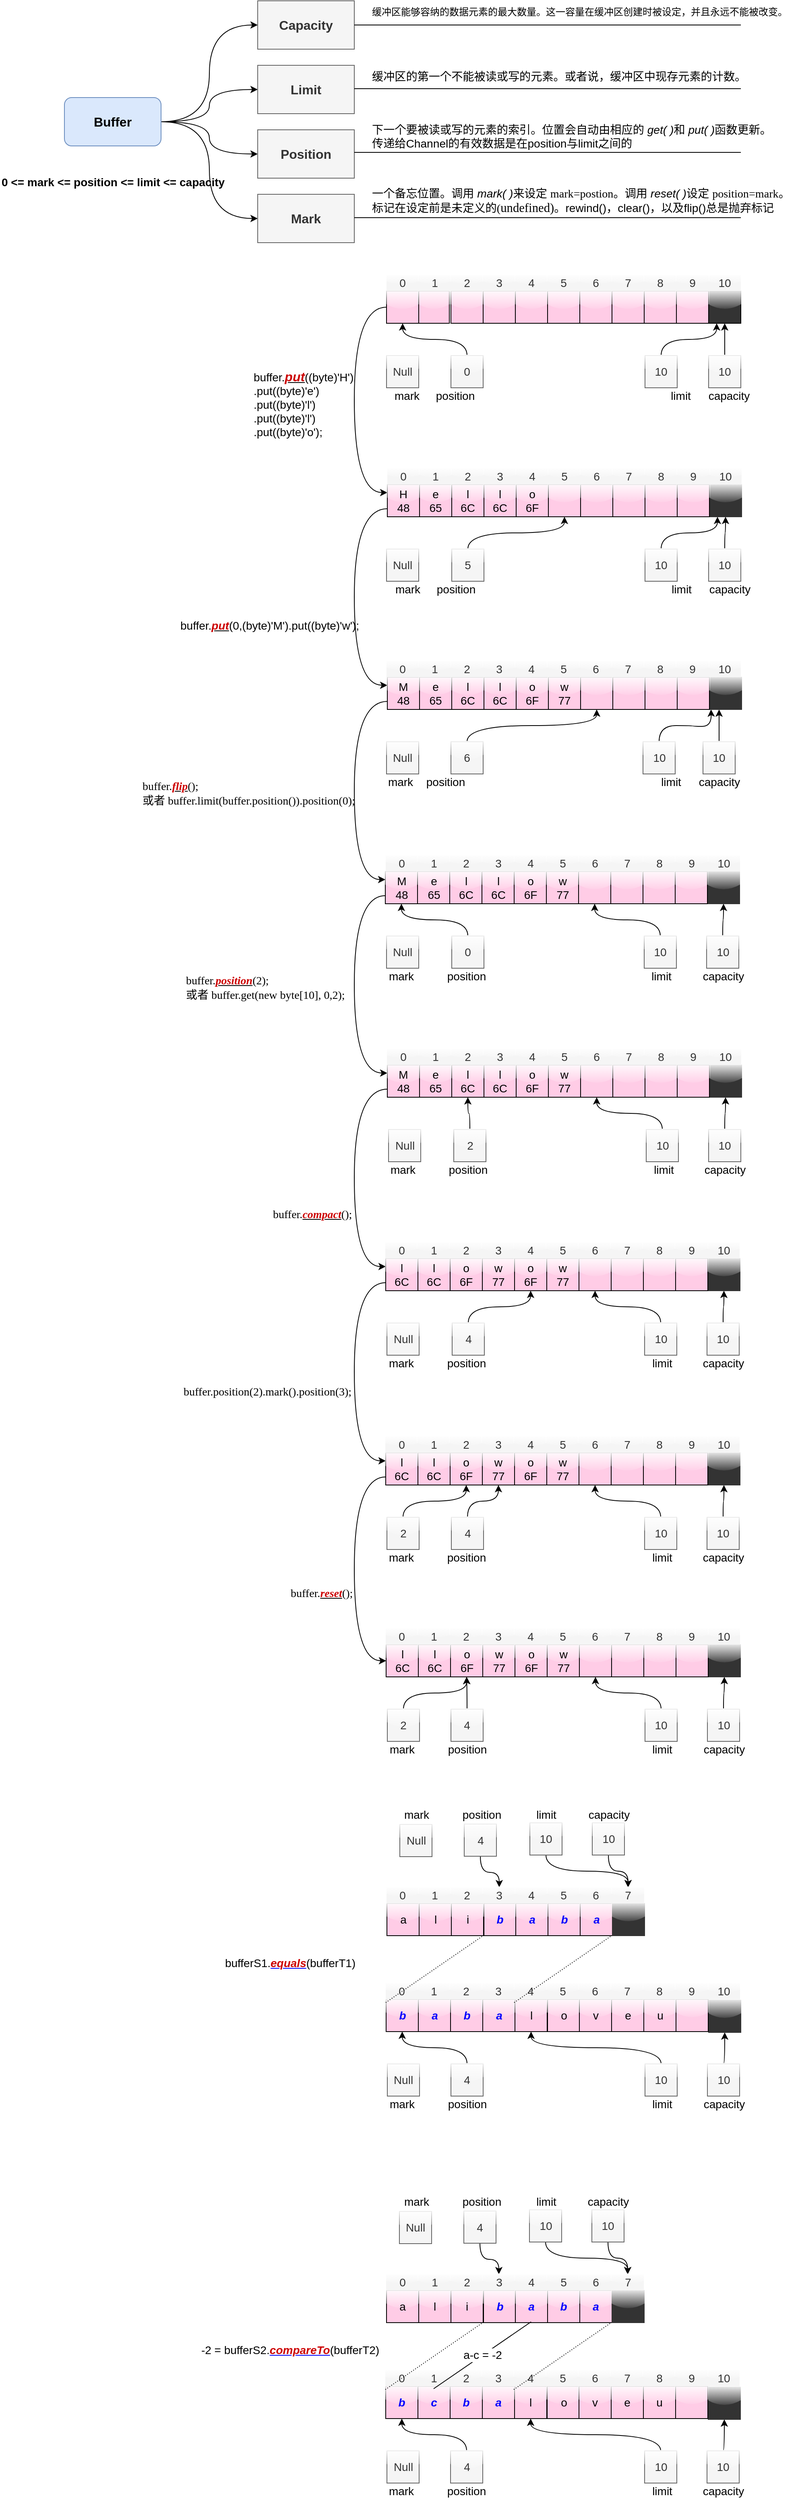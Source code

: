 <mxfile version="12.2.9" type="github" pages="1">
  <diagram id="V34rvX0TI3ITIP5iaCyQ" name="Page-1">
    <mxGraphModel dx="2215" dy="701" grid="1" gridSize="10" guides="1" tooltips="1" connect="1" arrows="1" fold="1" page="1" pageScale="1" pageWidth="827" pageHeight="1169" math="0" shadow="0">
      <root>
        <mxCell id="0"/>
        <mxCell id="1" parent="0"/>
        <mxCell id="NcRujNU-MuARHv59cEKX-1" value="&lt;span style=&quot;font-size: 16px&quot;&gt;&lt;b&gt;Capacity&lt;/b&gt;&lt;/span&gt;" style="rounded=0;whiteSpace=wrap;html=1;fillColor=#f5f5f5;strokeColor=#666666;fontColor=#333333;" vertex="1" parent="1">
          <mxGeometry x="200" y="120" width="120" height="60" as="geometry"/>
        </mxCell>
        <mxCell id="NcRujNU-MuARHv59cEKX-18" style="edgeStyle=orthogonalEdgeStyle;curved=1;rounded=0;orthogonalLoop=1;jettySize=auto;html=1;exitX=1;exitY=0.5;exitDx=0;exitDy=0;entryX=0;entryY=0.5;entryDx=0;entryDy=0;fontSize=14;" edge="1" parent="1" source="NcRujNU-MuARHv59cEKX-3" target="NcRujNU-MuARHv59cEKX-1">
          <mxGeometry relative="1" as="geometry"/>
        </mxCell>
        <mxCell id="NcRujNU-MuARHv59cEKX-19" style="edgeStyle=orthogonalEdgeStyle;curved=1;rounded=0;orthogonalLoop=1;jettySize=auto;html=1;exitX=1;exitY=0.5;exitDx=0;exitDy=0;entryX=0;entryY=0.5;entryDx=0;entryDy=0;fontSize=14;" edge="1" parent="1" source="NcRujNU-MuARHv59cEKX-3" target="NcRujNU-MuARHv59cEKX-6">
          <mxGeometry relative="1" as="geometry"/>
        </mxCell>
        <mxCell id="NcRujNU-MuARHv59cEKX-20" style="edgeStyle=orthogonalEdgeStyle;curved=1;rounded=0;orthogonalLoop=1;jettySize=auto;html=1;exitX=1;exitY=0.5;exitDx=0;exitDy=0;entryX=0;entryY=0.5;entryDx=0;entryDy=0;fontSize=14;" edge="1" parent="1" source="NcRujNU-MuARHv59cEKX-3" target="NcRujNU-MuARHv59cEKX-4">
          <mxGeometry relative="1" as="geometry">
            <Array as="points">
              <mxPoint x="140" y="270"/>
              <mxPoint x="140" y="230"/>
            </Array>
          </mxGeometry>
        </mxCell>
        <mxCell id="NcRujNU-MuARHv59cEKX-21" style="edgeStyle=orthogonalEdgeStyle;curved=1;rounded=0;orthogonalLoop=1;jettySize=auto;html=1;exitX=1;exitY=0.5;exitDx=0;exitDy=0;entryX=0;entryY=0.5;entryDx=0;entryDy=0;fontSize=14;" edge="1" parent="1" source="NcRujNU-MuARHv59cEKX-3" target="NcRujNU-MuARHv59cEKX-5">
          <mxGeometry relative="1" as="geometry">
            <Array as="points">
              <mxPoint x="140" y="270"/>
              <mxPoint x="140" y="310"/>
            </Array>
          </mxGeometry>
        </mxCell>
        <mxCell id="NcRujNU-MuARHv59cEKX-3" value="&lt;b style=&quot;font-size: 16px ; white-space: normal&quot;&gt;Buffer&lt;/b&gt;" style="rounded=1;whiteSpace=wrap;html=1;fillColor=#dae8fc;strokeColor=#6c8ebf;" vertex="1" parent="1">
          <mxGeometry x="-40" y="240" width="120" height="60" as="geometry"/>
        </mxCell>
        <mxCell id="NcRujNU-MuARHv59cEKX-4" value="&lt;font style=&quot;font-size: 16px&quot;&gt;&lt;b&gt;Limit&lt;/b&gt;&lt;/font&gt;" style="rounded=0;whiteSpace=wrap;html=1;fillColor=#f5f5f5;strokeColor=#666666;fontColor=#333333;" vertex="1" parent="1">
          <mxGeometry x="200" y="200" width="120" height="60" as="geometry"/>
        </mxCell>
        <mxCell id="NcRujNU-MuARHv59cEKX-5" value="&lt;font style=&quot;font-size: 16px&quot;&gt;&lt;b&gt;Position&lt;/b&gt;&lt;/font&gt;" style="rounded=0;whiteSpace=wrap;html=1;fillColor=#f5f5f5;strokeColor=#666666;fontColor=#333333;" vertex="1" parent="1">
          <mxGeometry x="200" y="280" width="120" height="60" as="geometry"/>
        </mxCell>
        <mxCell id="NcRujNU-MuARHv59cEKX-6" value="&lt;font style=&quot;font-size: 16px&quot;&gt;&lt;b&gt;Mark&lt;/b&gt;&lt;/font&gt;" style="rounded=0;whiteSpace=wrap;html=1;fillColor=#f5f5f5;strokeColor=#666666;fontColor=#333333;" vertex="1" parent="1">
          <mxGeometry x="200" y="360" width="120" height="60" as="geometry"/>
        </mxCell>
        <mxCell id="NcRujNU-MuARHv59cEKX-8" value="&lt;div style=&quot;font-size: 6px&quot;&gt;&lt;br&gt;&lt;/div&gt;" style="endArrow=none;html=1;entryX=1;entryY=0.5;entryDx=0;entryDy=0;fontSize=6;" edge="1" parent="1" target="NcRujNU-MuARHv59cEKX-1">
          <mxGeometry width="50" height="50" relative="1" as="geometry">
            <mxPoint x="800" y="150" as="sourcePoint"/>
            <mxPoint x="90" y="440" as="targetPoint"/>
          </mxGeometry>
        </mxCell>
        <mxCell id="NcRujNU-MuARHv59cEKX-9" value="缓冲区能够容纳的数据元素的最大数量。这一容量在缓冲区创建时被设定，并且永远不能被改变。" style="text;html=1;" vertex="1" parent="1">
          <mxGeometry x="340" y="120" width="530" height="30" as="geometry"/>
        </mxCell>
        <mxCell id="NcRujNU-MuARHv59cEKX-10" value="&lt;div style=&quot;font-size: 6px&quot;&gt;&lt;br&gt;&lt;/div&gt;" style="endArrow=none;html=1;entryX=1;entryY=0.5;entryDx=0;entryDy=0;fontSize=6;" edge="1" parent="1">
          <mxGeometry width="50" height="50" relative="1" as="geometry">
            <mxPoint x="800" y="229" as="sourcePoint"/>
            <mxPoint x="320" y="229" as="targetPoint"/>
          </mxGeometry>
        </mxCell>
        <mxCell id="NcRujNU-MuARHv59cEKX-11" value="&lt;div&gt;&lt;span style=&quot;font-size: 10.56pt&quot;&gt;缓冲区的第一&lt;/span&gt;&lt;span style=&quot;font-size: 10.56pt&quot;&gt;个不能被读或写的元素。或者说，缓冲区中现存元素的计数。&lt;/span&gt;&lt;/div&gt;" style="text;html=1;" vertex="1" parent="1">
          <mxGeometry x="340" y="199" width="530" height="30" as="geometry"/>
        </mxCell>
        <mxCell id="NcRujNU-MuARHv59cEKX-12" value="&lt;div style=&quot;font-size: 6px&quot;&gt;&lt;br&gt;&lt;/div&gt;" style="endArrow=none;html=1;entryX=1;entryY=0.5;entryDx=0;entryDy=0;fontSize=6;" edge="1" parent="1">
          <mxGeometry width="50" height="50" relative="1" as="geometry">
            <mxPoint x="800" y="308" as="sourcePoint"/>
            <mxPoint x="320" y="308" as="targetPoint"/>
          </mxGeometry>
        </mxCell>
        <mxCell id="NcRujNU-MuARHv59cEKX-13" value="&lt;div&gt;&lt;span style=&quot;font-size: 10.56pt&quot;&gt;下&lt;/span&gt;&lt;span style=&quot;font-size: 10.56pt&quot;&gt;一&lt;/span&gt;&lt;span style=&quot;font-size: 10.56pt&quot;&gt;个要被读或写的元素的索引。位置会自动由相应的 &lt;/span&gt;&lt;span style=&quot;font-size: 10.56pt ; font-style: italic&quot;&gt;get( )&lt;/span&gt;&lt;span style=&quot;font-size: 10.56pt&quot;&gt;和 &lt;/span&gt;&lt;span style=&quot;font-size: 10.56pt ; font-style: italic&quot;&gt;put( )&lt;/span&gt;&lt;span style=&quot;font-size: 10.56pt&quot;&gt;函数更新。&lt;/span&gt;&lt;/div&gt;&lt;div&gt;&lt;span style=&quot;font-size: 14.08px&quot;&gt;传递给Channel的有效数据是在position与limit之间的&lt;/span&gt;&lt;/div&gt;" style="text;html=1;" vertex="1" parent="1">
          <mxGeometry x="340" y="265" width="530" height="30" as="geometry"/>
        </mxCell>
        <mxCell id="NcRujNU-MuARHv59cEKX-14" value="&lt;div style=&quot;font-size: 6px&quot;&gt;&lt;br&gt;&lt;/div&gt;" style="endArrow=none;html=1;entryX=1;entryY=0.5;entryDx=0;entryDy=0;fontSize=6;" edge="1" parent="1">
          <mxGeometry width="50" height="50" relative="1" as="geometry">
            <mxPoint x="800" y="389" as="sourcePoint"/>
            <mxPoint x="320" y="389" as="targetPoint"/>
          </mxGeometry>
        </mxCell>
        <mxCell id="NcRujNU-MuARHv59cEKX-15" value="&lt;div&gt;&lt;span style=&quot;font-size: 10.56pt&quot;&gt;一&lt;/span&gt;&lt;span style=&quot;font-size: 10.56pt&quot;&gt;个备忘位置。调用 &lt;/span&gt;&lt;span style=&quot;font-size: 10.56pt ; font-style: italic&quot;&gt;mark( )&lt;/span&gt;&lt;span style=&quot;font-size: 10.56pt&quot;&gt;来设定 &lt;/span&gt;&lt;span style=&quot;font-size: 10.56pt ; font-family: &amp;#34;couriernewpsmt&amp;#34;&quot;&gt;mark&lt;/span&gt;&lt;span style=&quot;font-size: 10.56pt ; font-family: &amp;#34;couriernewpsmt&amp;#34;&quot;&gt;=&lt;/span&gt;&lt;span style=&quot;font-size: 10.56pt ; font-family: &amp;#34;couriernewpsmt&amp;#34;&quot;&gt;postion&lt;/span&gt;&lt;span style=&quot;font-size: 10.56pt&quot;&gt;。调用 &lt;/span&gt;&lt;span style=&quot;font-size: 10.56pt ; font-style: italic&quot;&gt;reset( )&lt;/span&gt;&lt;span style=&quot;font-size: 10.56pt&quot;&gt;设定 &lt;/span&gt;&lt;span style=&quot;font-size: 10.56pt ; font-family: &amp;#34;couriernewpsmt&amp;#34;&quot;&gt;position&lt;/span&gt;&lt;span style=&quot;font-size: 10.56pt ; font-family: &amp;#34;couriernewpsmt&amp;#34;&quot;&gt;=&lt;/span&gt;&lt;span style=&quot;font-size: 10.56pt ; font-family: &amp;#34;couriernewpsmt&amp;#34;&quot;&gt;mark&lt;/span&gt;&lt;span style=&quot;font-size: 10.56pt&quot;&gt;。&lt;/span&gt;&lt;/div&gt;&lt;div&gt;&lt;span style=&quot;font-size: 10.56pt&quot;&gt;标记在设定前是未定义的&lt;/span&gt;&lt;span style=&quot;font-size: 10.56pt ; font-family: &amp;#34;timesnewromanpsmt&amp;#34;&quot;&gt;(&lt;/span&gt;&lt;span style=&quot;font-size: 11.52pt ; font-family: &amp;#34;timesnewromanpsmt&amp;#34;&quot;&gt;undefined)&lt;/span&gt;&lt;span style=&quot;font-size: 10.56pt&quot;&gt;。&lt;/span&gt;&lt;span style=&quot;font-size: 14.08px&quot;&gt;rewind()，clear()，以及flip()总是抛弃标记&lt;/span&gt;&lt;/div&gt;" style="text;html=1;" vertex="1" parent="1">
          <mxGeometry x="340" y="344" width="530" height="30" as="geometry"/>
        </mxCell>
        <mxCell id="NcRujNU-MuARHv59cEKX-16" value="0 &amp;lt;= mark &amp;lt;= position &amp;lt;= limit &amp;lt;= capacity" style="text;html=1;fontSize=14;fontStyle=1" vertex="1" parent="1">
          <mxGeometry x="-120" y="330" width="300" height="20" as="geometry"/>
        </mxCell>
        <mxCell id="NcRujNU-MuARHv59cEKX-370" style="edgeStyle=orthogonalEdgeStyle;curved=1;rounded=0;orthogonalLoop=1;jettySize=auto;html=1;exitX=0;exitY=0.5;exitDx=0;exitDy=0;entryX=0;entryY=0.25;entryDx=0;entryDy=0;fontSize=14;" edge="1" parent="1" source="NcRujNU-MuARHv59cEKX-31" target="NcRujNU-MuARHv59cEKX-58">
          <mxGeometry relative="1" as="geometry">
            <Array as="points">
              <mxPoint x="320" y="500"/>
              <mxPoint x="320" y="730"/>
            </Array>
          </mxGeometry>
        </mxCell>
        <mxCell id="NcRujNU-MuARHv59cEKX-31" value="" style="rounded=0;whiteSpace=wrap;html=1;glass=1;fontSize=14;fillColor=#FFCCE6;" vertex="1" parent="1">
          <mxGeometry x="360" y="480" width="40" height="40" as="geometry"/>
        </mxCell>
        <mxCell id="NcRujNU-MuARHv59cEKX-32" value="" style="rounded=0;whiteSpace=wrap;html=1;glass=1;fontSize=14;fillColor=#FFCCE6;" vertex="1" parent="1">
          <mxGeometry x="400" y="480" width="38" height="40" as="geometry"/>
        </mxCell>
        <mxCell id="NcRujNU-MuARHv59cEKX-33" value="" style="rounded=0;whiteSpace=wrap;html=1;glass=1;fontSize=14;fillColor=#FFCCE6;" vertex="1" parent="1">
          <mxGeometry x="440" y="480" width="40" height="40" as="geometry"/>
        </mxCell>
        <mxCell id="NcRujNU-MuARHv59cEKX-34" value="" style="rounded=0;whiteSpace=wrap;html=1;glass=1;fontSize=14;fillColor=#FFCCE6;" vertex="1" parent="1">
          <mxGeometry x="480" y="480" width="40" height="40" as="geometry"/>
        </mxCell>
        <mxCell id="NcRujNU-MuARHv59cEKX-35" value="" style="rounded=0;whiteSpace=wrap;html=1;glass=1;fontSize=14;fillColor=#FFCCE6;" vertex="1" parent="1">
          <mxGeometry x="520" y="480" width="40" height="40" as="geometry"/>
        </mxCell>
        <mxCell id="NcRujNU-MuARHv59cEKX-36" value="" style="rounded=0;whiteSpace=wrap;html=1;glass=1;fontSize=14;fillColor=#FFCCE6;" vertex="1" parent="1">
          <mxGeometry x="560" y="480" width="40" height="40" as="geometry"/>
        </mxCell>
        <mxCell id="NcRujNU-MuARHv59cEKX-37" value="" style="rounded=0;whiteSpace=wrap;html=1;glass=1;fontSize=14;fillColor=#FFCCE6;" vertex="1" parent="1">
          <mxGeometry x="600" y="480" width="40" height="40" as="geometry"/>
        </mxCell>
        <mxCell id="NcRujNU-MuARHv59cEKX-38" value="" style="rounded=0;whiteSpace=wrap;html=1;glass=1;fontSize=14;fillColor=#FFCCE6;" vertex="1" parent="1">
          <mxGeometry x="640" y="480" width="40" height="40" as="geometry"/>
        </mxCell>
        <mxCell id="NcRujNU-MuARHv59cEKX-39" value="" style="rounded=0;whiteSpace=wrap;html=1;glass=1;fontSize=14;fillColor=#FFCCE6;" vertex="1" parent="1">
          <mxGeometry x="680" y="480" width="40" height="40" as="geometry"/>
        </mxCell>
        <mxCell id="NcRujNU-MuARHv59cEKX-40" value="" style="rounded=0;whiteSpace=wrap;html=1;glass=1;fontSize=14;fillColor=#333333;" vertex="1" parent="1">
          <mxGeometry x="760" y="480" width="40" height="40" as="geometry"/>
        </mxCell>
        <mxCell id="NcRujNU-MuARHv59cEKX-46" value="Null" style="rounded=0;whiteSpace=wrap;html=1;glass=1;fontSize=14;fillColor=#f5f5f5;strokeColor=#666666;fontColor=#333333;" vertex="1" parent="1">
          <mxGeometry x="360" y="560" width="40" height="40" as="geometry"/>
        </mxCell>
        <mxCell id="NcRujNU-MuARHv59cEKX-52" style="edgeStyle=orthogonalEdgeStyle;curved=1;rounded=0;orthogonalLoop=1;jettySize=auto;html=1;exitX=0.5;exitY=0;exitDx=0;exitDy=0;entryX=0.5;entryY=1;entryDx=0;entryDy=0;fontSize=14;" edge="1" parent="1" source="NcRujNU-MuARHv59cEKX-47" target="NcRujNU-MuARHv59cEKX-31">
          <mxGeometry relative="1" as="geometry"/>
        </mxCell>
        <mxCell id="NcRujNU-MuARHv59cEKX-47" value="0" style="rounded=0;whiteSpace=wrap;html=1;glass=1;fontSize=14;fillColor=#f5f5f5;strokeColor=#666666;fontColor=#333333;" vertex="1" parent="1">
          <mxGeometry x="440" y="560" width="40" height="40" as="geometry"/>
        </mxCell>
        <mxCell id="NcRujNU-MuARHv59cEKX-51" style="edgeStyle=orthogonalEdgeStyle;curved=1;rounded=0;orthogonalLoop=1;jettySize=auto;html=1;exitX=0.5;exitY=0;exitDx=0;exitDy=0;entryX=0.25;entryY=1;entryDx=0;entryDy=0;fontSize=14;" edge="1" parent="1" source="NcRujNU-MuARHv59cEKX-48" target="NcRujNU-MuARHv59cEKX-40">
          <mxGeometry relative="1" as="geometry"/>
        </mxCell>
        <mxCell id="NcRujNU-MuARHv59cEKX-48" value="10" style="rounded=0;whiteSpace=wrap;html=1;glass=1;fontSize=14;fillColor=#f5f5f5;strokeColor=#666666;fontColor=#333333;" vertex="1" parent="1">
          <mxGeometry x="681" y="560" width="40" height="40" as="geometry"/>
        </mxCell>
        <mxCell id="NcRujNU-MuARHv59cEKX-50" style="edgeStyle=orthogonalEdgeStyle;curved=1;rounded=0;orthogonalLoop=1;jettySize=auto;html=1;exitX=0.5;exitY=0;exitDx=0;exitDy=0;entryX=0.5;entryY=1;entryDx=0;entryDy=0;fontSize=14;" edge="1" parent="1" source="NcRujNU-MuARHv59cEKX-49" target="NcRujNU-MuARHv59cEKX-40">
          <mxGeometry relative="1" as="geometry"/>
        </mxCell>
        <mxCell id="NcRujNU-MuARHv59cEKX-49" value="10" style="rounded=0;whiteSpace=wrap;html=1;glass=1;fontSize=14;fillColor=#f5f5f5;strokeColor=#666666;fontColor=#333333;" vertex="1" parent="1">
          <mxGeometry x="760" y="560" width="40" height="40" as="geometry"/>
        </mxCell>
        <mxCell id="NcRujNU-MuARHv59cEKX-53" value="" style="rounded=0;whiteSpace=wrap;html=1;glass=1;fontSize=14;fillColor=#FFCCE6;" vertex="1" parent="1">
          <mxGeometry x="720" y="480" width="40" height="40" as="geometry"/>
        </mxCell>
        <mxCell id="NcRujNU-MuARHv59cEKX-54" value="position" style="text;html=1;align=center;verticalAlign=middle;resizable=0;points=[];;autosize=1;fontSize=14;" vertex="1" parent="1">
          <mxGeometry x="415" y="600" width="60" height="20" as="geometry"/>
        </mxCell>
        <mxCell id="NcRujNU-MuARHv59cEKX-55" value="limit" style="text;html=1;align=center;verticalAlign=middle;resizable=0;points=[];;autosize=1;fontSize=14;" vertex="1" parent="1">
          <mxGeometry x="705" y="600" width="40" height="20" as="geometry"/>
        </mxCell>
        <mxCell id="NcRujNU-MuARHv59cEKX-56" value="capacity" style="text;html=1;align=center;verticalAlign=middle;resizable=0;points=[];;autosize=1;fontSize=14;" vertex="1" parent="1">
          <mxGeometry x="750" y="600" width="70" height="20" as="geometry"/>
        </mxCell>
        <mxCell id="NcRujNU-MuARHv59cEKX-57" value="buffer.&lt;b&gt;&lt;u&gt;&lt;font style=&quot;font-size: 16px&quot; color=&quot;#cc0000&quot;&gt;&lt;i&gt;put&lt;/i&gt;&lt;/font&gt;&lt;/u&gt;&lt;/b&gt;((byte)&#39;H&#39;)&lt;br&gt;.put((byte)&#39;e&#39;)&lt;br&gt;.put((byte)&#39;l&#39;)&lt;br&gt;.put((byte)&#39;l&#39;)&lt;br&gt;.put((byte)&#39;o&#39;);" style="text;html=1;fontSize=14;" vertex="1" parent="1">
          <mxGeometry x="193" y="570" width="128" height="100" as="geometry"/>
        </mxCell>
        <mxCell id="NcRujNU-MuARHv59cEKX-371" style="edgeStyle=orthogonalEdgeStyle;curved=1;rounded=0;orthogonalLoop=1;jettySize=auto;html=1;exitX=0;exitY=0.75;exitDx=0;exitDy=0;entryX=0;entryY=0.25;entryDx=0;entryDy=0;fontSize=14;" edge="1" parent="1" source="NcRujNU-MuARHv59cEKX-58" target="NcRujNU-MuARHv59cEKX-155">
          <mxGeometry relative="1" as="geometry">
            <Array as="points">
              <mxPoint x="320" y="750"/>
              <mxPoint x="320" y="969"/>
            </Array>
          </mxGeometry>
        </mxCell>
        <mxCell id="NcRujNU-MuARHv59cEKX-58" value="H&lt;br&gt;48" style="rounded=0;whiteSpace=wrap;html=1;glass=1;fontSize=14;fillColor=#FFCCE6;" vertex="1" parent="1">
          <mxGeometry x="361" y="720" width="40" height="40" as="geometry"/>
        </mxCell>
        <mxCell id="NcRujNU-MuARHv59cEKX-59" value="e&lt;br&gt;65" style="rounded=0;whiteSpace=wrap;html=1;glass=1;fontSize=14;fillColor=#FFCCE6;" vertex="1" parent="1">
          <mxGeometry x="401" y="720" width="40" height="40" as="geometry"/>
        </mxCell>
        <mxCell id="NcRujNU-MuARHv59cEKX-60" value="l&lt;br&gt;6C" style="rounded=0;whiteSpace=wrap;html=1;glass=1;fontSize=14;fillColor=#FFCCE6;" vertex="1" parent="1">
          <mxGeometry x="441" y="720" width="40" height="40" as="geometry"/>
        </mxCell>
        <mxCell id="NcRujNU-MuARHv59cEKX-61" value="l&lt;br&gt;6C" style="rounded=0;whiteSpace=wrap;html=1;glass=1;fontSize=14;fillColor=#FFCCE6;" vertex="1" parent="1">
          <mxGeometry x="481" y="720" width="40" height="40" as="geometry"/>
        </mxCell>
        <mxCell id="NcRujNU-MuARHv59cEKX-62" value="o&lt;br&gt;6F" style="rounded=0;whiteSpace=wrap;html=1;glass=1;fontSize=14;fillColor=#FFCCE6;" vertex="1" parent="1">
          <mxGeometry x="521" y="720" width="40" height="40" as="geometry"/>
        </mxCell>
        <mxCell id="NcRujNU-MuARHv59cEKX-63" value="" style="rounded=0;whiteSpace=wrap;html=1;glass=1;fontSize=14;fillColor=#FFCCE6;" vertex="1" parent="1">
          <mxGeometry x="561" y="720" width="40" height="40" as="geometry"/>
        </mxCell>
        <mxCell id="NcRujNU-MuARHv59cEKX-64" value="" style="rounded=0;whiteSpace=wrap;html=1;glass=1;fontSize=14;fillColor=#FFCCE6;" vertex="1" parent="1">
          <mxGeometry x="601" y="720" width="40" height="40" as="geometry"/>
        </mxCell>
        <mxCell id="NcRujNU-MuARHv59cEKX-65" value="" style="rounded=0;whiteSpace=wrap;html=1;glass=1;fontSize=14;fillColor=#FFCCE6;" vertex="1" parent="1">
          <mxGeometry x="641" y="720" width="40" height="40" as="geometry"/>
        </mxCell>
        <mxCell id="NcRujNU-MuARHv59cEKX-66" value="" style="rounded=0;whiteSpace=wrap;html=1;glass=1;fontSize=14;fillColor=#FFCCE6;" vertex="1" parent="1">
          <mxGeometry x="681" y="720" width="40" height="40" as="geometry"/>
        </mxCell>
        <mxCell id="NcRujNU-MuARHv59cEKX-67" value="" style="rounded=0;whiteSpace=wrap;html=1;glass=1;fontSize=14;fillColor=#333333;strokeColor=#333333;" vertex="1" parent="1">
          <mxGeometry x="761" y="720" width="40" height="40" as="geometry"/>
        </mxCell>
        <mxCell id="NcRujNU-MuARHv59cEKX-68" value="Null" style="rounded=0;whiteSpace=wrap;html=1;glass=1;fontSize=14;fillColor=#f5f5f5;strokeColor=#666666;fontColor=#333333;" vertex="1" parent="1">
          <mxGeometry x="360" y="800" width="40" height="40" as="geometry"/>
        </mxCell>
        <mxCell id="NcRujNU-MuARHv59cEKX-69" style="edgeStyle=orthogonalEdgeStyle;curved=1;rounded=0;orthogonalLoop=1;jettySize=auto;html=1;exitX=0.5;exitY=0;exitDx=0;exitDy=0;entryX=0.5;entryY=1;entryDx=0;entryDy=0;fontSize=14;" edge="1" parent="1" source="NcRujNU-MuARHv59cEKX-70" target="NcRujNU-MuARHv59cEKX-63">
          <mxGeometry relative="1" as="geometry"/>
        </mxCell>
        <mxCell id="NcRujNU-MuARHv59cEKX-70" value="5" style="rounded=0;whiteSpace=wrap;html=1;glass=1;fontSize=14;fillColor=#f5f5f5;strokeColor=#666666;fontColor=#333333;" vertex="1" parent="1">
          <mxGeometry x="441" y="800" width="40" height="40" as="geometry"/>
        </mxCell>
        <mxCell id="NcRujNU-MuARHv59cEKX-71" style="edgeStyle=orthogonalEdgeStyle;curved=1;rounded=0;orthogonalLoop=1;jettySize=auto;html=1;exitX=0.5;exitY=0;exitDx=0;exitDy=0;entryX=0.25;entryY=1;entryDx=0;entryDy=0;fontSize=14;" edge="1" parent="1" source="NcRujNU-MuARHv59cEKX-72" target="NcRujNU-MuARHv59cEKX-67">
          <mxGeometry relative="1" as="geometry"/>
        </mxCell>
        <mxCell id="NcRujNU-MuARHv59cEKX-72" value="10" style="rounded=0;whiteSpace=wrap;html=1;glass=1;fontSize=14;fillColor=#f5f5f5;strokeColor=#666666;fontColor=#333333;" vertex="1" parent="1">
          <mxGeometry x="681" y="800" width="40" height="40" as="geometry"/>
        </mxCell>
        <mxCell id="NcRujNU-MuARHv59cEKX-73" style="edgeStyle=orthogonalEdgeStyle;curved=1;rounded=0;orthogonalLoop=1;jettySize=auto;html=1;exitX=0.5;exitY=0;exitDx=0;exitDy=0;entryX=0.5;entryY=1;entryDx=0;entryDy=0;fontSize=14;" edge="1" parent="1" source="NcRujNU-MuARHv59cEKX-74" target="NcRujNU-MuARHv59cEKX-67">
          <mxGeometry relative="1" as="geometry"/>
        </mxCell>
        <mxCell id="NcRujNU-MuARHv59cEKX-74" value="10" style="rounded=0;whiteSpace=wrap;html=1;glass=1;fontSize=14;fillColor=#f5f5f5;strokeColor=#666666;fontColor=#333333;" vertex="1" parent="1">
          <mxGeometry x="760" y="800" width="40" height="40" as="geometry"/>
        </mxCell>
        <mxCell id="NcRujNU-MuARHv59cEKX-75" value="" style="rounded=0;whiteSpace=wrap;html=1;glass=1;fontSize=14;fillColor=#FFCCE6;" vertex="1" parent="1">
          <mxGeometry x="721" y="720" width="40" height="40" as="geometry"/>
        </mxCell>
        <mxCell id="NcRujNU-MuARHv59cEKX-76" value="position" style="text;html=1;align=center;verticalAlign=middle;resizable=0;points=[];;autosize=1;fontSize=14;" vertex="1" parent="1">
          <mxGeometry x="416" y="840" width="60" height="20" as="geometry"/>
        </mxCell>
        <mxCell id="NcRujNU-MuARHv59cEKX-77" value="limit" style="text;html=1;align=center;verticalAlign=middle;resizable=0;points=[];;autosize=1;fontSize=14;" vertex="1" parent="1">
          <mxGeometry x="706" y="840" width="40" height="20" as="geometry"/>
        </mxCell>
        <mxCell id="NcRujNU-MuARHv59cEKX-78" value="capacity" style="text;html=1;align=center;verticalAlign=middle;resizable=0;points=[];;autosize=1;fontSize=14;" vertex="1" parent="1">
          <mxGeometry x="751" y="840" width="70" height="20" as="geometry"/>
        </mxCell>
        <mxCell id="NcRujNU-MuARHv59cEKX-80" value="buffer.&lt;b&gt;&lt;i&gt;&lt;u&gt;&lt;font color=&quot;#cc0000&quot;&gt;put&lt;/font&gt;&lt;/u&gt;&lt;/i&gt;&lt;/b&gt;(0,(byte)&#39;M&#39;).put((byte)&#39;w&#39;);" style="text;html=1;fontSize=14;" vertex="1" parent="1">
          <mxGeometry x="102" y="880" width="218" height="30" as="geometry"/>
        </mxCell>
        <mxCell id="NcRujNU-MuARHv59cEKX-91" value="Null" style="rounded=0;whiteSpace=wrap;html=1;glass=1;fontSize=14;fillColor=#f5f5f5;strokeColor=#666666;fontColor=#333333;" vertex="1" parent="1">
          <mxGeometry x="360" y="1039" width="40" height="40" as="geometry"/>
        </mxCell>
        <mxCell id="NcRujNU-MuARHv59cEKX-92" style="edgeStyle=orthogonalEdgeStyle;curved=1;rounded=0;orthogonalLoop=1;jettySize=auto;html=1;exitX=0.5;exitY=0;exitDx=0;exitDy=0;entryX=0.5;entryY=1;entryDx=0;entryDy=0;fontSize=14;" edge="1" parent="1" source="NcRujNU-MuARHv59cEKX-93" target="NcRujNU-MuARHv59cEKX-161">
          <mxGeometry relative="1" as="geometry">
            <mxPoint x="573" y="999" as="targetPoint"/>
          </mxGeometry>
        </mxCell>
        <mxCell id="NcRujNU-MuARHv59cEKX-93" value="6" style="rounded=0;whiteSpace=wrap;html=1;glass=1;fontSize=14;fillColor=#f5f5f5;strokeColor=#666666;fontColor=#333333;" vertex="1" parent="1">
          <mxGeometry x="440" y="1039" width="40" height="40" as="geometry"/>
        </mxCell>
        <mxCell id="NcRujNU-MuARHv59cEKX-94" style="edgeStyle=orthogonalEdgeStyle;curved=1;rounded=0;orthogonalLoop=1;jettySize=auto;html=1;exitX=0.5;exitY=0;exitDx=0;exitDy=0;entryX=0.25;entryY=1;entryDx=0;entryDy=0;fontSize=14;" edge="1" parent="1" source="NcRujNU-MuARHv59cEKX-95">
          <mxGeometry relative="1" as="geometry">
            <mxPoint x="763" y="999" as="targetPoint"/>
          </mxGeometry>
        </mxCell>
        <mxCell id="NcRujNU-MuARHv59cEKX-95" value="10" style="rounded=0;whiteSpace=wrap;html=1;glass=1;fontSize=14;fillColor=#f5f5f5;strokeColor=#666666;fontColor=#333333;" vertex="1" parent="1">
          <mxGeometry x="678.5" y="1039" width="40" height="40" as="geometry"/>
        </mxCell>
        <mxCell id="NcRujNU-MuARHv59cEKX-96" style="edgeStyle=orthogonalEdgeStyle;curved=1;rounded=0;orthogonalLoop=1;jettySize=auto;html=1;exitX=0.5;exitY=0;exitDx=0;exitDy=0;entryX=0.5;entryY=1;entryDx=0;entryDy=0;fontSize=14;" edge="1" parent="1" source="NcRujNU-MuARHv59cEKX-97">
          <mxGeometry relative="1" as="geometry">
            <mxPoint x="773" y="999" as="targetPoint"/>
          </mxGeometry>
        </mxCell>
        <mxCell id="NcRujNU-MuARHv59cEKX-97" value="10" style="rounded=0;whiteSpace=wrap;html=1;glass=1;fontSize=14;fillColor=#f5f5f5;strokeColor=#666666;fontColor=#333333;" vertex="1" parent="1">
          <mxGeometry x="753" y="1039" width="40" height="40" as="geometry"/>
        </mxCell>
        <mxCell id="NcRujNU-MuARHv59cEKX-99" value="position" style="text;html=1;align=center;verticalAlign=middle;resizable=0;points=[];;autosize=1;fontSize=14;" vertex="1" parent="1">
          <mxGeometry x="403" y="1079" width="60" height="20" as="geometry"/>
        </mxCell>
        <mxCell id="NcRujNU-MuARHv59cEKX-100" value="limit" style="text;html=1;align=center;verticalAlign=middle;resizable=0;points=[];;autosize=1;fontSize=14;" vertex="1" parent="1">
          <mxGeometry x="693" y="1079" width="40" height="20" as="geometry"/>
        </mxCell>
        <mxCell id="NcRujNU-MuARHv59cEKX-101" value="capacity" style="text;html=1;align=center;verticalAlign=middle;resizable=0;points=[];;autosize=1;fontSize=14;" vertex="1" parent="1">
          <mxGeometry x="738" y="1079" width="70" height="20" as="geometry"/>
        </mxCell>
        <mxCell id="NcRujNU-MuARHv59cEKX-102" value="&lt;div&gt;&lt;span style=&quot;font-family: &amp;#34;couriernewpsmt&amp;#34;&quot;&gt;buffer.&lt;b&gt;&lt;i&gt;&lt;u&gt;&lt;font color=&quot;#cc0000&quot;&gt;flip&lt;/font&gt;&lt;/u&gt;&lt;/i&gt;&lt;/b&gt;();&lt;/span&gt;&lt;/div&gt;&lt;div&gt;&lt;span style=&quot;font-family: &amp;#34;couriernewpsmt&amp;#34;&quot;&gt;或者&amp;nbsp;&lt;/span&gt;&lt;span style=&quot;font-family: &amp;#34;couriernewpsmt&amp;#34;&quot;&gt;&lt;font face=&quot;CourierNewPSMT&quot; style=&quot;font-size: 14px&quot;&gt;buffer.limit(buffer.position()).position(0);&amp;nbsp;&lt;/font&gt;&lt;/span&gt;&lt;/div&gt;" style="text;html=1;fontSize=14;" vertex="1" parent="1">
          <mxGeometry x="55" y="1079" width="276" height="50" as="geometry"/>
        </mxCell>
        <mxCell id="NcRujNU-MuARHv59cEKX-373" style="edgeStyle=orthogonalEdgeStyle;curved=1;rounded=0;orthogonalLoop=1;jettySize=auto;html=1;exitX=0;exitY=0.75;exitDx=0;exitDy=0;entryX=0;entryY=0.25;entryDx=0;entryDy=0;fontSize=14;" edge="1" parent="1" source="NcRujNU-MuARHv59cEKX-103" target="NcRujNU-MuARHv59cEKX-223">
          <mxGeometry relative="1" as="geometry">
            <Array as="points">
              <mxPoint x="320" y="1230"/>
              <mxPoint x="320" y="1450"/>
            </Array>
          </mxGeometry>
        </mxCell>
        <mxCell id="NcRujNU-MuARHv59cEKX-103" value="M&lt;br&gt;48" style="rounded=0;whiteSpace=wrap;html=1;glass=1;fontSize=14;fillColor=#FFCCE6;" vertex="1" parent="1">
          <mxGeometry x="358.5" y="1200" width="40" height="40" as="geometry"/>
        </mxCell>
        <mxCell id="NcRujNU-MuARHv59cEKX-104" value="e&lt;br&gt;65" style="rounded=0;whiteSpace=wrap;html=1;glass=1;fontSize=14;fillColor=#FFCCE6;" vertex="1" parent="1">
          <mxGeometry x="398.5" y="1200" width="40" height="40" as="geometry"/>
        </mxCell>
        <mxCell id="NcRujNU-MuARHv59cEKX-105" value="l&lt;br&gt;6C" style="rounded=0;whiteSpace=wrap;html=1;glass=1;fontSize=14;fillColor=#FFCCE6;" vertex="1" parent="1">
          <mxGeometry x="438.5" y="1200" width="40" height="40" as="geometry"/>
        </mxCell>
        <mxCell id="NcRujNU-MuARHv59cEKX-106" value="l&lt;br&gt;6C" style="rounded=0;whiteSpace=wrap;html=1;glass=1;fontSize=14;fillColor=#FFCCE6;" vertex="1" parent="1">
          <mxGeometry x="478.5" y="1200" width="40" height="40" as="geometry"/>
        </mxCell>
        <mxCell id="NcRujNU-MuARHv59cEKX-107" value="o&lt;br&gt;6F" style="rounded=0;whiteSpace=wrap;html=1;glass=1;fontSize=14;fillColor=#FFCCE6;" vertex="1" parent="1">
          <mxGeometry x="518.5" y="1200" width="40" height="40" as="geometry"/>
        </mxCell>
        <mxCell id="NcRujNU-MuARHv59cEKX-108" value="w&lt;br&gt;77" style="rounded=0;whiteSpace=wrap;html=1;glass=1;fontSize=14;fillColor=#FFCCE6;" vertex="1" parent="1">
          <mxGeometry x="558.5" y="1200" width="40" height="40" as="geometry"/>
        </mxCell>
        <mxCell id="NcRujNU-MuARHv59cEKX-109" value="" style="rounded=0;whiteSpace=wrap;html=1;glass=1;fontSize=14;fillColor=#FFCCE6;" vertex="1" parent="1">
          <mxGeometry x="598.5" y="1200" width="40" height="40" as="geometry"/>
        </mxCell>
        <mxCell id="NcRujNU-MuARHv59cEKX-110" value="" style="rounded=0;whiteSpace=wrap;html=1;glass=1;fontSize=14;fillColor=#FFCCE6;" vertex="1" parent="1">
          <mxGeometry x="638.5" y="1200" width="40" height="40" as="geometry"/>
        </mxCell>
        <mxCell id="NcRujNU-MuARHv59cEKX-111" value="" style="rounded=0;whiteSpace=wrap;html=1;glass=1;fontSize=14;fillColor=#FFCCE6;" vertex="1" parent="1">
          <mxGeometry x="678.5" y="1200" width="40" height="40" as="geometry"/>
        </mxCell>
        <mxCell id="NcRujNU-MuARHv59cEKX-112" value="" style="rounded=0;whiteSpace=wrap;html=1;glass=1;fontSize=14;fillColor=#333333;strokeColor=#333333;" vertex="1" parent="1">
          <mxGeometry x="758.5" y="1200" width="40" height="40" as="geometry"/>
        </mxCell>
        <mxCell id="NcRujNU-MuARHv59cEKX-113" value="Null" style="rounded=0;whiteSpace=wrap;html=1;glass=1;fontSize=14;fillColor=#f5f5f5;strokeColor=#666666;fontColor=#333333;" vertex="1" parent="1">
          <mxGeometry x="360" y="1280" width="40" height="40" as="geometry"/>
        </mxCell>
        <mxCell id="NcRujNU-MuARHv59cEKX-114" style="edgeStyle=orthogonalEdgeStyle;curved=1;rounded=0;orthogonalLoop=1;jettySize=auto;html=1;exitX=0.5;exitY=0;exitDx=0;exitDy=0;entryX=0.5;entryY=1;entryDx=0;entryDy=0;fontSize=14;" edge="1" parent="1" source="NcRujNU-MuARHv59cEKX-115" target="NcRujNU-MuARHv59cEKX-103">
          <mxGeometry relative="1" as="geometry"/>
        </mxCell>
        <mxCell id="NcRujNU-MuARHv59cEKX-115" value="0" style="rounded=0;whiteSpace=wrap;html=1;glass=1;fontSize=14;fillColor=#f5f5f5;strokeColor=#666666;fontColor=#333333;" vertex="1" parent="1">
          <mxGeometry x="441" y="1280" width="40" height="40" as="geometry"/>
        </mxCell>
        <mxCell id="NcRujNU-MuARHv59cEKX-116" style="edgeStyle=orthogonalEdgeStyle;curved=1;rounded=0;orthogonalLoop=1;jettySize=auto;html=1;exitX=0.5;exitY=0;exitDx=0;exitDy=0;entryX=0.5;entryY=1;entryDx=0;entryDy=0;fontSize=14;" edge="1" parent="1" source="NcRujNU-MuARHv59cEKX-117" target="NcRujNU-MuARHv59cEKX-109">
          <mxGeometry relative="1" as="geometry"/>
        </mxCell>
        <mxCell id="NcRujNU-MuARHv59cEKX-117" value="10" style="rounded=0;whiteSpace=wrap;html=1;glass=1;fontSize=14;fillColor=#f5f5f5;strokeColor=#666666;fontColor=#333333;" vertex="1" parent="1">
          <mxGeometry x="680" y="1280" width="40" height="40" as="geometry"/>
        </mxCell>
        <mxCell id="NcRujNU-MuARHv59cEKX-118" style="edgeStyle=orthogonalEdgeStyle;curved=1;rounded=0;orthogonalLoop=1;jettySize=auto;html=1;exitX=0.5;exitY=0;exitDx=0;exitDy=0;entryX=0.5;entryY=1;entryDx=0;entryDy=0;fontSize=14;" edge="1" parent="1" source="NcRujNU-MuARHv59cEKX-119" target="NcRujNU-MuARHv59cEKX-112">
          <mxGeometry relative="1" as="geometry"/>
        </mxCell>
        <mxCell id="NcRujNU-MuARHv59cEKX-119" value="10" style="rounded=0;whiteSpace=wrap;html=1;glass=1;fontSize=14;fillColor=#f5f5f5;strokeColor=#666666;fontColor=#333333;" vertex="1" parent="1">
          <mxGeometry x="757.5" y="1280" width="40" height="40" as="geometry"/>
        </mxCell>
        <mxCell id="NcRujNU-MuARHv59cEKX-120" value="" style="rounded=0;whiteSpace=wrap;html=1;glass=1;fontSize=14;fillColor=#FFCCE6;" vertex="1" parent="1">
          <mxGeometry x="718.5" y="1200" width="40" height="40" as="geometry"/>
        </mxCell>
        <mxCell id="NcRujNU-MuARHv59cEKX-121" value="position" style="text;html=1;align=center;verticalAlign=middle;resizable=0;points=[];;autosize=1;fontSize=14;" vertex="1" parent="1">
          <mxGeometry x="428.5" y="1320" width="60" height="20" as="geometry"/>
        </mxCell>
        <mxCell id="NcRujNU-MuARHv59cEKX-122" value="limit" style="text;html=1;align=center;verticalAlign=middle;resizable=0;points=[];;autosize=1;fontSize=14;" vertex="1" parent="1">
          <mxGeometry x="681" y="1320" width="40" height="20" as="geometry"/>
        </mxCell>
        <mxCell id="NcRujNU-MuARHv59cEKX-123" value="capacity" style="text;html=1;align=center;verticalAlign=middle;resizable=0;points=[];;autosize=1;fontSize=14;" vertex="1" parent="1">
          <mxGeometry x="742.5" y="1320" width="70" height="20" as="geometry"/>
        </mxCell>
        <mxCell id="NcRujNU-MuARHv59cEKX-125" value="mark" style="text;html=1;align=center;verticalAlign=middle;resizable=0;points=[];;autosize=1;fontSize=14;" vertex="1" parent="1">
          <mxGeometry x="360" y="600" width="50" height="20" as="geometry"/>
        </mxCell>
        <mxCell id="NcRujNU-MuARHv59cEKX-126" value="mark" style="text;html=1;align=center;verticalAlign=middle;resizable=0;points=[];;autosize=1;fontSize=14;" vertex="1" parent="1">
          <mxGeometry x="361" y="840" width="50" height="20" as="geometry"/>
        </mxCell>
        <mxCell id="NcRujNU-MuARHv59cEKX-127" value="mark" style="text;html=1;align=center;verticalAlign=middle;resizable=0;points=[];;autosize=1;fontSize=14;" vertex="1" parent="1">
          <mxGeometry x="351.5" y="1079" width="50" height="20" as="geometry"/>
        </mxCell>
        <mxCell id="NcRujNU-MuARHv59cEKX-128" value="mark" style="text;html=1;align=center;verticalAlign=middle;resizable=0;points=[];;autosize=1;fontSize=14;" vertex="1" parent="1">
          <mxGeometry x="352.5" y="1320" width="50" height="20" as="geometry"/>
        </mxCell>
        <mxCell id="NcRujNU-MuARHv59cEKX-141" value="" style="group" vertex="1" connectable="0" parent="1">
          <mxGeometry x="360" y="460" width="440" height="20" as="geometry"/>
        </mxCell>
        <mxCell id="NcRujNU-MuARHv59cEKX-140" value="" style="group;fillColor=#f5f5f5;strokeColor=none;fontColor=#333333;" vertex="1" connectable="0" parent="NcRujNU-MuARHv59cEKX-141">
          <mxGeometry width="440" height="20" as="geometry"/>
        </mxCell>
        <mxCell id="NcRujNU-MuARHv59cEKX-129" value="0" style="rounded=0;whiteSpace=wrap;html=1;glass=1;fontSize=14;fillColor=#f5f5f5;strokeColor=none;fontColor=#333333;" vertex="1" parent="NcRujNU-MuARHv59cEKX-141">
          <mxGeometry width="40" height="20" as="geometry"/>
        </mxCell>
        <mxCell id="NcRujNU-MuARHv59cEKX-130" value="1" style="rounded=0;whiteSpace=wrap;html=1;glass=1;fontSize=14;fillColor=#f5f5f5;strokeColor=none;fontColor=#333333;" vertex="1" parent="NcRujNU-MuARHv59cEKX-141">
          <mxGeometry x="40" width="40" height="20" as="geometry"/>
        </mxCell>
        <mxCell id="NcRujNU-MuARHv59cEKX-131" value="2" style="rounded=0;whiteSpace=wrap;html=1;glass=1;fontSize=14;fillColor=#f5f5f5;strokeColor=none;fontColor=#333333;" vertex="1" parent="NcRujNU-MuARHv59cEKX-141">
          <mxGeometry x="80" width="40" height="20" as="geometry"/>
        </mxCell>
        <mxCell id="NcRujNU-MuARHv59cEKX-132" value="3" style="rounded=0;whiteSpace=wrap;html=1;glass=1;fontSize=14;fillColor=#f5f5f5;strokeColor=none;fontColor=#333333;" vertex="1" parent="NcRujNU-MuARHv59cEKX-141">
          <mxGeometry x="120" width="40" height="20" as="geometry"/>
        </mxCell>
        <mxCell id="NcRujNU-MuARHv59cEKX-133" value="4" style="rounded=0;whiteSpace=wrap;html=1;glass=1;fontSize=14;fillColor=#f5f5f5;strokeColor=none;fontColor=#333333;" vertex="1" parent="NcRujNU-MuARHv59cEKX-141">
          <mxGeometry x="160" width="40" height="20" as="geometry"/>
        </mxCell>
        <mxCell id="NcRujNU-MuARHv59cEKX-134" value="5" style="rounded=0;whiteSpace=wrap;html=1;glass=1;fontSize=14;fillColor=#f5f5f5;strokeColor=none;fontColor=#333333;" vertex="1" parent="NcRujNU-MuARHv59cEKX-141">
          <mxGeometry x="200" width="40" height="20" as="geometry"/>
        </mxCell>
        <mxCell id="NcRujNU-MuARHv59cEKX-135" value="6" style="rounded=0;whiteSpace=wrap;html=1;glass=1;fontSize=14;fillColor=#f5f5f5;strokeColor=none;fontColor=#333333;" vertex="1" parent="NcRujNU-MuARHv59cEKX-141">
          <mxGeometry x="240" width="40" height="20" as="geometry"/>
        </mxCell>
        <mxCell id="NcRujNU-MuARHv59cEKX-136" value="7" style="rounded=0;whiteSpace=wrap;html=1;glass=1;fontSize=14;fillColor=#f5f5f5;strokeColor=none;fontColor=#333333;" vertex="1" parent="NcRujNU-MuARHv59cEKX-141">
          <mxGeometry x="280" width="40" height="20" as="geometry"/>
        </mxCell>
        <mxCell id="NcRujNU-MuARHv59cEKX-137" value="8" style="rounded=0;whiteSpace=wrap;html=1;glass=1;fontSize=14;fillColor=#f5f5f5;strokeColor=none;fontColor=#333333;" vertex="1" parent="NcRujNU-MuARHv59cEKX-141">
          <mxGeometry x="320" width="40" height="20" as="geometry"/>
        </mxCell>
        <mxCell id="NcRujNU-MuARHv59cEKX-138" value="10" style="rounded=0;whiteSpace=wrap;html=1;glass=1;fontSize=14;fillColor=#f5f5f5;strokeColor=none;fontColor=#333333;" vertex="1" parent="NcRujNU-MuARHv59cEKX-141">
          <mxGeometry x="400" width="40" height="20" as="geometry"/>
        </mxCell>
        <mxCell id="NcRujNU-MuARHv59cEKX-139" value="9" style="rounded=0;whiteSpace=wrap;html=1;glass=1;fontSize=14;fillColor=#f5f5f5;strokeColor=none;fontColor=#333333;" vertex="1" parent="NcRujNU-MuARHv59cEKX-141">
          <mxGeometry x="360" width="40" height="20" as="geometry"/>
        </mxCell>
        <mxCell id="NcRujNU-MuARHv59cEKX-142" value="" style="group" vertex="1" connectable="0" parent="1">
          <mxGeometry x="361" y="700" width="440" height="20" as="geometry"/>
        </mxCell>
        <mxCell id="NcRujNU-MuARHv59cEKX-143" value="" style="group;fillColor=#f5f5f5;strokeColor=none;fontColor=#333333;" vertex="1" connectable="0" parent="NcRujNU-MuARHv59cEKX-142">
          <mxGeometry width="440" height="20" as="geometry"/>
        </mxCell>
        <mxCell id="NcRujNU-MuARHv59cEKX-144" value="0" style="rounded=0;whiteSpace=wrap;html=1;glass=1;fontSize=14;fillColor=#f5f5f5;strokeColor=none;fontColor=#333333;" vertex="1" parent="NcRujNU-MuARHv59cEKX-142">
          <mxGeometry width="40" height="20" as="geometry"/>
        </mxCell>
        <mxCell id="NcRujNU-MuARHv59cEKX-145" value="1" style="rounded=0;whiteSpace=wrap;html=1;glass=1;fontSize=14;fillColor=#f5f5f5;strokeColor=none;fontColor=#333333;" vertex="1" parent="NcRujNU-MuARHv59cEKX-142">
          <mxGeometry x="40" width="40" height="20" as="geometry"/>
        </mxCell>
        <mxCell id="NcRujNU-MuARHv59cEKX-146" value="2" style="rounded=0;whiteSpace=wrap;html=1;glass=1;fontSize=14;fillColor=#f5f5f5;strokeColor=none;fontColor=#333333;" vertex="1" parent="NcRujNU-MuARHv59cEKX-142">
          <mxGeometry x="80" width="40" height="20" as="geometry"/>
        </mxCell>
        <mxCell id="NcRujNU-MuARHv59cEKX-147" value="3" style="rounded=0;whiteSpace=wrap;html=1;glass=1;fontSize=14;fillColor=#f5f5f5;strokeColor=none;fontColor=#333333;" vertex="1" parent="NcRujNU-MuARHv59cEKX-142">
          <mxGeometry x="120" width="40" height="20" as="geometry"/>
        </mxCell>
        <mxCell id="NcRujNU-MuARHv59cEKX-148" value="4" style="rounded=0;whiteSpace=wrap;html=1;glass=1;fontSize=14;fillColor=#f5f5f5;strokeColor=none;fontColor=#333333;" vertex="1" parent="NcRujNU-MuARHv59cEKX-142">
          <mxGeometry x="160" width="40" height="20" as="geometry"/>
        </mxCell>
        <mxCell id="NcRujNU-MuARHv59cEKX-149" value="5" style="rounded=0;whiteSpace=wrap;html=1;glass=1;fontSize=14;fillColor=#f5f5f5;strokeColor=none;fontColor=#333333;" vertex="1" parent="NcRujNU-MuARHv59cEKX-142">
          <mxGeometry x="200" width="40" height="20" as="geometry"/>
        </mxCell>
        <mxCell id="NcRujNU-MuARHv59cEKX-150" value="6" style="rounded=0;whiteSpace=wrap;html=1;glass=1;fontSize=14;fillColor=#f5f5f5;strokeColor=none;fontColor=#333333;" vertex="1" parent="NcRujNU-MuARHv59cEKX-142">
          <mxGeometry x="240" width="40" height="20" as="geometry"/>
        </mxCell>
        <mxCell id="NcRujNU-MuARHv59cEKX-151" value="7" style="rounded=0;whiteSpace=wrap;html=1;glass=1;fontSize=14;fillColor=#f5f5f5;strokeColor=none;fontColor=#333333;" vertex="1" parent="NcRujNU-MuARHv59cEKX-142">
          <mxGeometry x="280" width="40" height="20" as="geometry"/>
        </mxCell>
        <mxCell id="NcRujNU-MuARHv59cEKX-152" value="8" style="rounded=0;whiteSpace=wrap;html=1;glass=1;fontSize=14;fillColor=#f5f5f5;strokeColor=none;fontColor=#333333;" vertex="1" parent="NcRujNU-MuARHv59cEKX-142">
          <mxGeometry x="320" width="40" height="20" as="geometry"/>
        </mxCell>
        <mxCell id="NcRujNU-MuARHv59cEKX-153" value="10" style="rounded=0;whiteSpace=wrap;html=1;glass=1;fontSize=14;fillColor=#f5f5f5;strokeColor=none;fontColor=#333333;" vertex="1" parent="NcRujNU-MuARHv59cEKX-142">
          <mxGeometry x="400" width="40" height="20" as="geometry"/>
        </mxCell>
        <mxCell id="NcRujNU-MuARHv59cEKX-154" value="9" style="rounded=0;whiteSpace=wrap;html=1;glass=1;fontSize=14;fillColor=#f5f5f5;strokeColor=none;fontColor=#333333;" vertex="1" parent="NcRujNU-MuARHv59cEKX-142">
          <mxGeometry x="360" width="40" height="20" as="geometry"/>
        </mxCell>
        <mxCell id="NcRujNU-MuARHv59cEKX-372" style="edgeStyle=orthogonalEdgeStyle;curved=1;rounded=0;orthogonalLoop=1;jettySize=auto;html=1;exitX=0;exitY=0.75;exitDx=0;exitDy=0;entryX=0;entryY=0.25;entryDx=0;entryDy=0;fontSize=14;" edge="1" parent="1" source="NcRujNU-MuARHv59cEKX-155" target="NcRujNU-MuARHv59cEKX-103">
          <mxGeometry relative="1" as="geometry">
            <Array as="points">
              <mxPoint x="320" y="989"/>
              <mxPoint x="320" y="1210"/>
            </Array>
          </mxGeometry>
        </mxCell>
        <mxCell id="NcRujNU-MuARHv59cEKX-155" value="M&lt;br&gt;48" style="rounded=0;whiteSpace=wrap;html=1;glass=1;fontSize=14;fillColor=#FFCCE6;" vertex="1" parent="1">
          <mxGeometry x="361" y="959" width="40" height="40" as="geometry"/>
        </mxCell>
        <mxCell id="NcRujNU-MuARHv59cEKX-156" value="e&lt;br&gt;65" style="rounded=0;whiteSpace=wrap;html=1;glass=1;fontSize=14;fillColor=#FFCCE6;" vertex="1" parent="1">
          <mxGeometry x="401" y="959" width="40" height="40" as="geometry"/>
        </mxCell>
        <mxCell id="NcRujNU-MuARHv59cEKX-157" value="l&lt;br&gt;6C" style="rounded=0;whiteSpace=wrap;html=1;glass=1;fontSize=14;fillColor=#FFCCE6;" vertex="1" parent="1">
          <mxGeometry x="441" y="959" width="40" height="40" as="geometry"/>
        </mxCell>
        <mxCell id="NcRujNU-MuARHv59cEKX-158" value="l&lt;br&gt;6C" style="rounded=0;whiteSpace=wrap;html=1;glass=1;fontSize=14;fillColor=#FFCCE6;" vertex="1" parent="1">
          <mxGeometry x="481" y="959" width="40" height="40" as="geometry"/>
        </mxCell>
        <mxCell id="NcRujNU-MuARHv59cEKX-159" value="o&lt;br&gt;6F" style="rounded=0;whiteSpace=wrap;html=1;glass=1;fontSize=14;fillColor=#FFCCE6;" vertex="1" parent="1">
          <mxGeometry x="521" y="959" width="40" height="40" as="geometry"/>
        </mxCell>
        <mxCell id="NcRujNU-MuARHv59cEKX-160" value="w&lt;br&gt;77" style="rounded=0;whiteSpace=wrap;html=1;glass=1;fontSize=14;fillColor=#FFCCE6;" vertex="1" parent="1">
          <mxGeometry x="561" y="959" width="40" height="40" as="geometry"/>
        </mxCell>
        <mxCell id="NcRujNU-MuARHv59cEKX-161" value="" style="rounded=0;whiteSpace=wrap;html=1;glass=1;fontSize=14;fillColor=#FFCCE6;" vertex="1" parent="1">
          <mxGeometry x="601" y="959" width="40" height="40" as="geometry"/>
        </mxCell>
        <mxCell id="NcRujNU-MuARHv59cEKX-162" value="" style="rounded=0;whiteSpace=wrap;html=1;glass=1;fontSize=14;fillColor=#FFCCE6;" vertex="1" parent="1">
          <mxGeometry x="641" y="959" width="40" height="40" as="geometry"/>
        </mxCell>
        <mxCell id="NcRujNU-MuARHv59cEKX-163" value="" style="rounded=0;whiteSpace=wrap;html=1;glass=1;fontSize=14;fillColor=#FFCCE6;" vertex="1" parent="1">
          <mxGeometry x="681" y="959" width="40" height="40" as="geometry"/>
        </mxCell>
        <mxCell id="NcRujNU-MuARHv59cEKX-164" value="" style="rounded=0;whiteSpace=wrap;html=1;glass=1;fontSize=14;fillColor=#333333;strokeColor=#333333;" vertex="1" parent="1">
          <mxGeometry x="761" y="959" width="40" height="40" as="geometry"/>
        </mxCell>
        <mxCell id="NcRujNU-MuARHv59cEKX-165" value="" style="rounded=0;whiteSpace=wrap;html=1;glass=1;fontSize=14;fillColor=#FFCCE6;" vertex="1" parent="1">
          <mxGeometry x="721" y="959" width="40" height="40" as="geometry"/>
        </mxCell>
        <mxCell id="NcRujNU-MuARHv59cEKX-166" value="" style="group" vertex="1" connectable="0" parent="1">
          <mxGeometry x="360" y="939" width="440" height="20" as="geometry"/>
        </mxCell>
        <mxCell id="NcRujNU-MuARHv59cEKX-167" value="" style="group;fillColor=#f5f5f5;strokeColor=none;fontColor=#333333;" vertex="1" connectable="0" parent="NcRujNU-MuARHv59cEKX-166">
          <mxGeometry width="440" height="20" as="geometry"/>
        </mxCell>
        <mxCell id="NcRujNU-MuARHv59cEKX-168" value="0" style="rounded=0;whiteSpace=wrap;html=1;glass=1;fontSize=14;fillColor=#f5f5f5;strokeColor=none;fontColor=#333333;" vertex="1" parent="NcRujNU-MuARHv59cEKX-166">
          <mxGeometry width="40" height="20" as="geometry"/>
        </mxCell>
        <mxCell id="NcRujNU-MuARHv59cEKX-169" value="1" style="rounded=0;whiteSpace=wrap;html=1;glass=1;fontSize=14;fillColor=#f5f5f5;strokeColor=none;fontColor=#333333;" vertex="1" parent="NcRujNU-MuARHv59cEKX-166">
          <mxGeometry x="40" width="40" height="20" as="geometry"/>
        </mxCell>
        <mxCell id="NcRujNU-MuARHv59cEKX-170" value="2" style="rounded=0;whiteSpace=wrap;html=1;glass=1;fontSize=14;fillColor=#f5f5f5;strokeColor=none;fontColor=#333333;" vertex="1" parent="NcRujNU-MuARHv59cEKX-166">
          <mxGeometry x="80" width="40" height="20" as="geometry"/>
        </mxCell>
        <mxCell id="NcRujNU-MuARHv59cEKX-171" value="3" style="rounded=0;whiteSpace=wrap;html=1;glass=1;fontSize=14;fillColor=#f5f5f5;strokeColor=none;fontColor=#333333;" vertex="1" parent="NcRujNU-MuARHv59cEKX-166">
          <mxGeometry x="120" width="40" height="20" as="geometry"/>
        </mxCell>
        <mxCell id="NcRujNU-MuARHv59cEKX-172" value="4" style="rounded=0;whiteSpace=wrap;html=1;glass=1;fontSize=14;fillColor=#f5f5f5;strokeColor=none;fontColor=#333333;" vertex="1" parent="NcRujNU-MuARHv59cEKX-166">
          <mxGeometry x="160" width="40" height="20" as="geometry"/>
        </mxCell>
        <mxCell id="NcRujNU-MuARHv59cEKX-173" value="5" style="rounded=0;whiteSpace=wrap;html=1;glass=1;fontSize=14;fillColor=#f5f5f5;strokeColor=none;fontColor=#333333;" vertex="1" parent="NcRujNU-MuARHv59cEKX-166">
          <mxGeometry x="200" width="40" height="20" as="geometry"/>
        </mxCell>
        <mxCell id="NcRujNU-MuARHv59cEKX-174" value="6" style="rounded=0;whiteSpace=wrap;html=1;glass=1;fontSize=14;fillColor=#f5f5f5;strokeColor=none;fontColor=#333333;" vertex="1" parent="NcRujNU-MuARHv59cEKX-166">
          <mxGeometry x="240" width="40" height="20" as="geometry"/>
        </mxCell>
        <mxCell id="NcRujNU-MuARHv59cEKX-175" value="7" style="rounded=0;whiteSpace=wrap;html=1;glass=1;fontSize=14;fillColor=#f5f5f5;strokeColor=none;fontColor=#333333;" vertex="1" parent="NcRujNU-MuARHv59cEKX-166">
          <mxGeometry x="280" width="40" height="20" as="geometry"/>
        </mxCell>
        <mxCell id="NcRujNU-MuARHv59cEKX-176" value="8" style="rounded=0;whiteSpace=wrap;html=1;glass=1;fontSize=14;fillColor=#f5f5f5;strokeColor=none;fontColor=#333333;" vertex="1" parent="NcRujNU-MuARHv59cEKX-166">
          <mxGeometry x="320" width="40" height="20" as="geometry"/>
        </mxCell>
        <mxCell id="NcRujNU-MuARHv59cEKX-177" value="10" style="rounded=0;whiteSpace=wrap;html=1;glass=1;fontSize=14;fillColor=#f5f5f5;strokeColor=none;fontColor=#333333;" vertex="1" parent="NcRujNU-MuARHv59cEKX-166">
          <mxGeometry x="400" width="40" height="20" as="geometry"/>
        </mxCell>
        <mxCell id="NcRujNU-MuARHv59cEKX-178" value="9" style="rounded=0;whiteSpace=wrap;html=1;glass=1;fontSize=14;fillColor=#f5f5f5;strokeColor=none;fontColor=#333333;" vertex="1" parent="NcRujNU-MuARHv59cEKX-166">
          <mxGeometry x="360" width="40" height="20" as="geometry"/>
        </mxCell>
        <mxCell id="NcRujNU-MuARHv59cEKX-207" value="" style="group" vertex="1" connectable="0" parent="1">
          <mxGeometry x="359" y="1180" width="440" height="20" as="geometry"/>
        </mxCell>
        <mxCell id="NcRujNU-MuARHv59cEKX-208" value="" style="group;fillColor=#f5f5f5;strokeColor=none;fontColor=#333333;" vertex="1" connectable="0" parent="NcRujNU-MuARHv59cEKX-207">
          <mxGeometry width="440" height="20" as="geometry"/>
        </mxCell>
        <mxCell id="NcRujNU-MuARHv59cEKX-209" value="0" style="rounded=0;whiteSpace=wrap;html=1;glass=1;fontSize=14;fillColor=#f5f5f5;strokeColor=none;fontColor=#333333;" vertex="1" parent="NcRujNU-MuARHv59cEKX-207">
          <mxGeometry width="40" height="20" as="geometry"/>
        </mxCell>
        <mxCell id="NcRujNU-MuARHv59cEKX-210" value="1" style="rounded=0;whiteSpace=wrap;html=1;glass=1;fontSize=14;fillColor=#f5f5f5;strokeColor=none;fontColor=#333333;" vertex="1" parent="NcRujNU-MuARHv59cEKX-207">
          <mxGeometry x="40" width="40" height="20" as="geometry"/>
        </mxCell>
        <mxCell id="NcRujNU-MuARHv59cEKX-211" value="2" style="rounded=0;whiteSpace=wrap;html=1;glass=1;fontSize=14;fillColor=#f5f5f5;strokeColor=none;fontColor=#333333;" vertex="1" parent="NcRujNU-MuARHv59cEKX-207">
          <mxGeometry x="80" width="40" height="20" as="geometry"/>
        </mxCell>
        <mxCell id="NcRujNU-MuARHv59cEKX-212" value="3" style="rounded=0;whiteSpace=wrap;html=1;glass=1;fontSize=14;fillColor=#f5f5f5;strokeColor=none;fontColor=#333333;" vertex="1" parent="NcRujNU-MuARHv59cEKX-207">
          <mxGeometry x="120" width="40" height="20" as="geometry"/>
        </mxCell>
        <mxCell id="NcRujNU-MuARHv59cEKX-213" value="4" style="rounded=0;whiteSpace=wrap;html=1;glass=1;fontSize=14;fillColor=#f5f5f5;strokeColor=none;fontColor=#333333;" vertex="1" parent="NcRujNU-MuARHv59cEKX-207">
          <mxGeometry x="160" width="40" height="20" as="geometry"/>
        </mxCell>
        <mxCell id="NcRujNU-MuARHv59cEKX-214" value="5" style="rounded=0;whiteSpace=wrap;html=1;glass=1;fontSize=14;fillColor=#f5f5f5;strokeColor=none;fontColor=#333333;" vertex="1" parent="NcRujNU-MuARHv59cEKX-207">
          <mxGeometry x="200" width="40" height="20" as="geometry"/>
        </mxCell>
        <mxCell id="NcRujNU-MuARHv59cEKX-215" value="6" style="rounded=0;whiteSpace=wrap;html=1;glass=1;fontSize=14;fillColor=#f5f5f5;strokeColor=none;fontColor=#333333;" vertex="1" parent="NcRujNU-MuARHv59cEKX-207">
          <mxGeometry x="240" width="40" height="20" as="geometry"/>
        </mxCell>
        <mxCell id="NcRujNU-MuARHv59cEKX-216" value="7" style="rounded=0;whiteSpace=wrap;html=1;glass=1;fontSize=14;fillColor=#f5f5f5;strokeColor=none;fontColor=#333333;" vertex="1" parent="NcRujNU-MuARHv59cEKX-207">
          <mxGeometry x="280" width="40" height="20" as="geometry"/>
        </mxCell>
        <mxCell id="NcRujNU-MuARHv59cEKX-217" value="8" style="rounded=0;whiteSpace=wrap;html=1;glass=1;fontSize=14;fillColor=#f5f5f5;strokeColor=none;fontColor=#333333;" vertex="1" parent="NcRujNU-MuARHv59cEKX-207">
          <mxGeometry x="320" width="40" height="20" as="geometry"/>
        </mxCell>
        <mxCell id="NcRujNU-MuARHv59cEKX-218" value="10" style="rounded=0;whiteSpace=wrap;html=1;glass=1;fontSize=14;fillColor=#f5f5f5;strokeColor=none;fontColor=#333333;" vertex="1" parent="NcRujNU-MuARHv59cEKX-207">
          <mxGeometry x="400" width="40" height="20" as="geometry"/>
        </mxCell>
        <mxCell id="NcRujNU-MuARHv59cEKX-219" value="9" style="rounded=0;whiteSpace=wrap;html=1;glass=1;fontSize=14;fillColor=#f5f5f5;strokeColor=none;fontColor=#333333;" vertex="1" parent="NcRujNU-MuARHv59cEKX-207">
          <mxGeometry x="360" width="40" height="20" as="geometry"/>
        </mxCell>
        <mxCell id="NcRujNU-MuARHv59cEKX-222" value="&lt;font face=&quot;couriernewpsmt&quot;&gt;buffer.&lt;b&gt;&lt;u&gt;&lt;i&gt;&lt;font color=&quot;#cc0000&quot;&gt;position&lt;/font&gt;&lt;/i&gt;&lt;/u&gt;&lt;/b&gt;(2);&lt;br&gt;或者 buffer.get(new byte[10], 0,2);&lt;/font&gt;" style="text;html=1;fontSize=14;" vertex="1" parent="1">
          <mxGeometry x="108.5" y="1320" width="210" height="40" as="geometry"/>
        </mxCell>
        <mxCell id="NcRujNU-MuARHv59cEKX-374" style="edgeStyle=orthogonalEdgeStyle;curved=1;rounded=0;orthogonalLoop=1;jettySize=auto;html=1;exitX=0;exitY=0.75;exitDx=0;exitDy=0;entryX=0;entryY=0.25;entryDx=0;entryDy=0;fontSize=14;" edge="1" parent="1" source="NcRujNU-MuARHv59cEKX-223" target="NcRujNU-MuARHv59cEKX-259">
          <mxGeometry relative="1" as="geometry">
            <Array as="points">
              <mxPoint x="320" y="1470"/>
              <mxPoint x="320" y="1690"/>
            </Array>
          </mxGeometry>
        </mxCell>
        <mxCell id="NcRujNU-MuARHv59cEKX-223" value="M&lt;br&gt;48" style="rounded=0;whiteSpace=wrap;html=1;glass=1;fontSize=14;fillColor=#FFCCE6;" vertex="1" parent="1">
          <mxGeometry x="361" y="1440" width="40" height="40" as="geometry"/>
        </mxCell>
        <mxCell id="NcRujNU-MuARHv59cEKX-224" value="e&lt;br&gt;65" style="rounded=0;whiteSpace=wrap;html=1;glass=1;fontSize=14;fillColor=#FFCCE6;" vertex="1" parent="1">
          <mxGeometry x="401" y="1440" width="40" height="40" as="geometry"/>
        </mxCell>
        <mxCell id="NcRujNU-MuARHv59cEKX-225" value="l&lt;br&gt;6C" style="rounded=0;whiteSpace=wrap;html=1;glass=1;fontSize=14;fillColor=#FFCCE6;" vertex="1" parent="1">
          <mxGeometry x="441" y="1440" width="40" height="40" as="geometry"/>
        </mxCell>
        <mxCell id="NcRujNU-MuARHv59cEKX-226" value="l&lt;br&gt;6C" style="rounded=0;whiteSpace=wrap;html=1;glass=1;fontSize=14;fillColor=#FFCCE6;" vertex="1" parent="1">
          <mxGeometry x="481" y="1440" width="40" height="40" as="geometry"/>
        </mxCell>
        <mxCell id="NcRujNU-MuARHv59cEKX-227" value="o&lt;br&gt;6F" style="rounded=0;whiteSpace=wrap;html=1;glass=1;fontSize=14;fillColor=#FFCCE6;" vertex="1" parent="1">
          <mxGeometry x="521" y="1440" width="40" height="40" as="geometry"/>
        </mxCell>
        <mxCell id="NcRujNU-MuARHv59cEKX-228" value="w&lt;br&gt;77" style="rounded=0;whiteSpace=wrap;html=1;glass=1;fontSize=14;fillColor=#FFCCE6;" vertex="1" parent="1">
          <mxGeometry x="561" y="1440" width="40" height="40" as="geometry"/>
        </mxCell>
        <mxCell id="NcRujNU-MuARHv59cEKX-229" value="" style="rounded=0;whiteSpace=wrap;html=1;glass=1;fontSize=14;fillColor=#FFCCE6;" vertex="1" parent="1">
          <mxGeometry x="601" y="1440" width="40" height="40" as="geometry"/>
        </mxCell>
        <mxCell id="NcRujNU-MuARHv59cEKX-230" value="" style="rounded=0;whiteSpace=wrap;html=1;glass=1;fontSize=14;fillColor=#FFCCE6;" vertex="1" parent="1">
          <mxGeometry x="641" y="1440" width="40" height="40" as="geometry"/>
        </mxCell>
        <mxCell id="NcRujNU-MuARHv59cEKX-231" value="" style="rounded=0;whiteSpace=wrap;html=1;glass=1;fontSize=14;fillColor=#FFCCE6;" vertex="1" parent="1">
          <mxGeometry x="681" y="1440" width="40" height="40" as="geometry"/>
        </mxCell>
        <mxCell id="NcRujNU-MuARHv59cEKX-232" value="" style="rounded=0;whiteSpace=wrap;html=1;glass=1;fontSize=14;fillColor=#333333;strokeColor=#333333;" vertex="1" parent="1">
          <mxGeometry x="761" y="1440" width="40" height="40" as="geometry"/>
        </mxCell>
        <mxCell id="NcRujNU-MuARHv59cEKX-233" value="Null" style="rounded=0;whiteSpace=wrap;html=1;glass=1;fontSize=14;fillColor=#f5f5f5;strokeColor=#666666;fontColor=#333333;" vertex="1" parent="1">
          <mxGeometry x="362.5" y="1520" width="40" height="40" as="geometry"/>
        </mxCell>
        <mxCell id="NcRujNU-MuARHv59cEKX-234" style="edgeStyle=orthogonalEdgeStyle;curved=1;rounded=0;orthogonalLoop=1;jettySize=auto;html=1;exitX=0.5;exitY=0;exitDx=0;exitDy=0;entryX=0.5;entryY=1;entryDx=0;entryDy=0;fontSize=14;" edge="1" parent="1" source="NcRujNU-MuARHv59cEKX-235" target="NcRujNU-MuARHv59cEKX-225">
          <mxGeometry relative="1" as="geometry"/>
        </mxCell>
        <mxCell id="NcRujNU-MuARHv59cEKX-235" value="2" style="rounded=0;whiteSpace=wrap;html=1;glass=1;fontSize=14;fillColor=#f5f5f5;strokeColor=#666666;fontColor=#333333;" vertex="1" parent="1">
          <mxGeometry x="443.5" y="1520" width="40" height="40" as="geometry"/>
        </mxCell>
        <mxCell id="NcRujNU-MuARHv59cEKX-236" style="edgeStyle=orthogonalEdgeStyle;curved=1;rounded=0;orthogonalLoop=1;jettySize=auto;html=1;exitX=0.5;exitY=0;exitDx=0;exitDy=0;entryX=0.5;entryY=1;entryDx=0;entryDy=0;fontSize=14;" edge="1" parent="1" source="NcRujNU-MuARHv59cEKX-237" target="NcRujNU-MuARHv59cEKX-229">
          <mxGeometry relative="1" as="geometry"/>
        </mxCell>
        <mxCell id="NcRujNU-MuARHv59cEKX-237" value="10" style="rounded=0;whiteSpace=wrap;html=1;glass=1;fontSize=14;fillColor=#f5f5f5;strokeColor=#666666;fontColor=#333333;" vertex="1" parent="1">
          <mxGeometry x="682.5" y="1520" width="40" height="40" as="geometry"/>
        </mxCell>
        <mxCell id="NcRujNU-MuARHv59cEKX-238" style="edgeStyle=orthogonalEdgeStyle;curved=1;rounded=0;orthogonalLoop=1;jettySize=auto;html=1;exitX=0.5;exitY=0;exitDx=0;exitDy=0;entryX=0.5;entryY=1;entryDx=0;entryDy=0;fontSize=14;" edge="1" parent="1" source="NcRujNU-MuARHv59cEKX-239" target="NcRujNU-MuARHv59cEKX-232">
          <mxGeometry relative="1" as="geometry"/>
        </mxCell>
        <mxCell id="NcRujNU-MuARHv59cEKX-239" value="10" style="rounded=0;whiteSpace=wrap;html=1;glass=1;fontSize=14;fillColor=#f5f5f5;strokeColor=#666666;fontColor=#333333;" vertex="1" parent="1">
          <mxGeometry x="760" y="1520" width="40" height="40" as="geometry"/>
        </mxCell>
        <mxCell id="NcRujNU-MuARHv59cEKX-240" value="" style="rounded=0;whiteSpace=wrap;html=1;glass=1;fontSize=14;fillColor=#FFCCE6;" vertex="1" parent="1">
          <mxGeometry x="721" y="1440" width="40" height="40" as="geometry"/>
        </mxCell>
        <mxCell id="NcRujNU-MuARHv59cEKX-241" value="position" style="text;html=1;align=center;verticalAlign=middle;resizable=0;points=[];;autosize=1;fontSize=14;" vertex="1" parent="1">
          <mxGeometry x="431" y="1560" width="60" height="20" as="geometry"/>
        </mxCell>
        <mxCell id="NcRujNU-MuARHv59cEKX-242" value="limit" style="text;html=1;align=center;verticalAlign=middle;resizable=0;points=[];;autosize=1;fontSize=14;" vertex="1" parent="1">
          <mxGeometry x="683.5" y="1560" width="40" height="20" as="geometry"/>
        </mxCell>
        <mxCell id="NcRujNU-MuARHv59cEKX-243" value="capacity" style="text;html=1;align=center;verticalAlign=middle;resizable=0;points=[];;autosize=1;fontSize=14;" vertex="1" parent="1">
          <mxGeometry x="745" y="1560" width="70" height="20" as="geometry"/>
        </mxCell>
        <mxCell id="NcRujNU-MuARHv59cEKX-244" value="mark" style="text;html=1;align=center;verticalAlign=middle;resizable=0;points=[];;autosize=1;fontSize=14;" vertex="1" parent="1">
          <mxGeometry x="355" y="1560" width="50" height="20" as="geometry"/>
        </mxCell>
        <mxCell id="NcRujNU-MuARHv59cEKX-245" value="" style="group" vertex="1" connectable="0" parent="1">
          <mxGeometry x="360.5" y="1420" width="440" height="20" as="geometry"/>
        </mxCell>
        <mxCell id="NcRujNU-MuARHv59cEKX-246" value="" style="group;fillColor=#f5f5f5;strokeColor=none;fontColor=#333333;" vertex="1" connectable="0" parent="NcRujNU-MuARHv59cEKX-245">
          <mxGeometry width="440" height="20" as="geometry"/>
        </mxCell>
        <mxCell id="NcRujNU-MuARHv59cEKX-247" value="0" style="rounded=0;whiteSpace=wrap;html=1;glass=1;fontSize=14;fillColor=#f5f5f5;strokeColor=none;fontColor=#333333;" vertex="1" parent="NcRujNU-MuARHv59cEKX-245">
          <mxGeometry width="40" height="20" as="geometry"/>
        </mxCell>
        <mxCell id="NcRujNU-MuARHv59cEKX-248" value="1" style="rounded=0;whiteSpace=wrap;html=1;glass=1;fontSize=14;fillColor=#f5f5f5;strokeColor=none;fontColor=#333333;" vertex="1" parent="NcRujNU-MuARHv59cEKX-245">
          <mxGeometry x="40" width="40" height="20" as="geometry"/>
        </mxCell>
        <mxCell id="NcRujNU-MuARHv59cEKX-249" value="2" style="rounded=0;whiteSpace=wrap;html=1;glass=1;fontSize=14;fillColor=#f5f5f5;strokeColor=none;fontColor=#333333;" vertex="1" parent="NcRujNU-MuARHv59cEKX-245">
          <mxGeometry x="80" width="40" height="20" as="geometry"/>
        </mxCell>
        <mxCell id="NcRujNU-MuARHv59cEKX-250" value="3" style="rounded=0;whiteSpace=wrap;html=1;glass=1;fontSize=14;fillColor=#f5f5f5;strokeColor=none;fontColor=#333333;" vertex="1" parent="NcRujNU-MuARHv59cEKX-245">
          <mxGeometry x="120" width="40" height="20" as="geometry"/>
        </mxCell>
        <mxCell id="NcRujNU-MuARHv59cEKX-251" value="4" style="rounded=0;whiteSpace=wrap;html=1;glass=1;fontSize=14;fillColor=#f5f5f5;strokeColor=none;fontColor=#333333;" vertex="1" parent="NcRujNU-MuARHv59cEKX-245">
          <mxGeometry x="160" width="40" height="20" as="geometry"/>
        </mxCell>
        <mxCell id="NcRujNU-MuARHv59cEKX-252" value="5" style="rounded=0;whiteSpace=wrap;html=1;glass=1;fontSize=14;fillColor=#f5f5f5;strokeColor=none;fontColor=#333333;" vertex="1" parent="NcRujNU-MuARHv59cEKX-245">
          <mxGeometry x="200" width="40" height="20" as="geometry"/>
        </mxCell>
        <mxCell id="NcRujNU-MuARHv59cEKX-253" value="6" style="rounded=0;whiteSpace=wrap;html=1;glass=1;fontSize=14;fillColor=#f5f5f5;strokeColor=none;fontColor=#333333;" vertex="1" parent="NcRujNU-MuARHv59cEKX-245">
          <mxGeometry x="240" width="40" height="20" as="geometry"/>
        </mxCell>
        <mxCell id="NcRujNU-MuARHv59cEKX-254" value="7" style="rounded=0;whiteSpace=wrap;html=1;glass=1;fontSize=14;fillColor=#f5f5f5;strokeColor=none;fontColor=#333333;" vertex="1" parent="NcRujNU-MuARHv59cEKX-245">
          <mxGeometry x="280" width="40" height="20" as="geometry"/>
        </mxCell>
        <mxCell id="NcRujNU-MuARHv59cEKX-255" value="8" style="rounded=0;whiteSpace=wrap;html=1;glass=1;fontSize=14;fillColor=#f5f5f5;strokeColor=none;fontColor=#333333;" vertex="1" parent="NcRujNU-MuARHv59cEKX-245">
          <mxGeometry x="320" width="40" height="20" as="geometry"/>
        </mxCell>
        <mxCell id="NcRujNU-MuARHv59cEKX-256" value="10" style="rounded=0;whiteSpace=wrap;html=1;glass=1;fontSize=14;fillColor=#f5f5f5;strokeColor=none;fontColor=#333333;" vertex="1" parent="NcRujNU-MuARHv59cEKX-245">
          <mxGeometry x="400" width="40" height="20" as="geometry"/>
        </mxCell>
        <mxCell id="NcRujNU-MuARHv59cEKX-257" value="9" style="rounded=0;whiteSpace=wrap;html=1;glass=1;fontSize=14;fillColor=#f5f5f5;strokeColor=none;fontColor=#333333;" vertex="1" parent="NcRujNU-MuARHv59cEKX-245">
          <mxGeometry x="360" width="40" height="20" as="geometry"/>
        </mxCell>
        <mxCell id="NcRujNU-MuARHv59cEKX-258" value="&lt;font face=&quot;couriernewpsmt&quot; style=&quot;font-size: 14px&quot;&gt;buffer.&lt;u&gt;&lt;i&gt;&lt;b&gt;&lt;font color=&quot;#cc0000&quot;&gt;compact&lt;/font&gt;&lt;/b&gt;&lt;/i&gt;&lt;/u&gt;();&lt;/font&gt;" style="text;html=1;fontSize=14;" vertex="1" parent="1">
          <mxGeometry x="217" y="1610" width="103" height="30" as="geometry"/>
        </mxCell>
        <mxCell id="NcRujNU-MuARHv59cEKX-375" style="edgeStyle=orthogonalEdgeStyle;curved=1;rounded=0;orthogonalLoop=1;jettySize=auto;html=1;exitX=0;exitY=0.75;exitDx=0;exitDy=0;entryX=0;entryY=0.25;entryDx=0;entryDy=0;fontSize=14;" edge="1" parent="1" source="NcRujNU-MuARHv59cEKX-259" target="NcRujNU-MuARHv59cEKX-295">
          <mxGeometry relative="1" as="geometry">
            <Array as="points">
              <mxPoint x="320" y="1710"/>
              <mxPoint x="320" y="1931"/>
            </Array>
          </mxGeometry>
        </mxCell>
        <mxCell id="NcRujNU-MuARHv59cEKX-259" value="l&lt;br&gt;6C" style="rounded=0;whiteSpace=wrap;html=1;glass=1;fontSize=14;fillColor=#FFCCE6;" vertex="1" parent="1">
          <mxGeometry x="359" y="1680" width="40" height="40" as="geometry"/>
        </mxCell>
        <mxCell id="NcRujNU-MuARHv59cEKX-260" value="l&lt;br&gt;6C" style="rounded=0;whiteSpace=wrap;html=1;glass=1;fontSize=14;fillColor=#FFCCE6;" vertex="1" parent="1">
          <mxGeometry x="399" y="1680" width="40" height="40" as="geometry"/>
        </mxCell>
        <mxCell id="NcRujNU-MuARHv59cEKX-261" value="o&lt;br&gt;6F" style="rounded=0;whiteSpace=wrap;html=1;glass=1;fontSize=14;fillColor=#FFCCE6;" vertex="1" parent="1">
          <mxGeometry x="439" y="1680" width="40" height="40" as="geometry"/>
        </mxCell>
        <mxCell id="NcRujNU-MuARHv59cEKX-262" value="w&lt;br&gt;77" style="rounded=0;whiteSpace=wrap;html=1;glass=1;fontSize=14;fillColor=#FFCCE6;" vertex="1" parent="1">
          <mxGeometry x="479" y="1680" width="40" height="40" as="geometry"/>
        </mxCell>
        <mxCell id="NcRujNU-MuARHv59cEKX-263" value="o&lt;br&gt;6F" style="rounded=0;whiteSpace=wrap;html=1;glass=1;fontSize=14;fillColor=#FFCCE6;" vertex="1" parent="1">
          <mxGeometry x="519" y="1680" width="40" height="40" as="geometry"/>
        </mxCell>
        <mxCell id="NcRujNU-MuARHv59cEKX-264" value="w&lt;br&gt;77" style="rounded=0;whiteSpace=wrap;html=1;glass=1;fontSize=14;fillColor=#FFCCE6;" vertex="1" parent="1">
          <mxGeometry x="559" y="1680" width="40" height="40" as="geometry"/>
        </mxCell>
        <mxCell id="NcRujNU-MuARHv59cEKX-265" value="" style="rounded=0;whiteSpace=wrap;html=1;glass=1;fontSize=14;fillColor=#FFCCE6;" vertex="1" parent="1">
          <mxGeometry x="599" y="1680" width="40" height="40" as="geometry"/>
        </mxCell>
        <mxCell id="NcRujNU-MuARHv59cEKX-266" value="" style="rounded=0;whiteSpace=wrap;html=1;glass=1;fontSize=14;fillColor=#FFCCE6;" vertex="1" parent="1">
          <mxGeometry x="639" y="1680" width="40" height="40" as="geometry"/>
        </mxCell>
        <mxCell id="NcRujNU-MuARHv59cEKX-267" value="" style="rounded=0;whiteSpace=wrap;html=1;glass=1;fontSize=14;fillColor=#FFCCE6;" vertex="1" parent="1">
          <mxGeometry x="679" y="1680" width="40" height="40" as="geometry"/>
        </mxCell>
        <mxCell id="NcRujNU-MuARHv59cEKX-268" value="" style="rounded=0;whiteSpace=wrap;html=1;glass=1;fontSize=14;fillColor=#333333;strokeColor=#333333;" vertex="1" parent="1">
          <mxGeometry x="759" y="1680" width="40" height="40" as="geometry"/>
        </mxCell>
        <mxCell id="NcRujNU-MuARHv59cEKX-269" value="Null" style="rounded=0;whiteSpace=wrap;html=1;glass=1;fontSize=14;fillColor=#f5f5f5;strokeColor=#666666;fontColor=#333333;" vertex="1" parent="1">
          <mxGeometry x="360.5" y="1760" width="40" height="40" as="geometry"/>
        </mxCell>
        <mxCell id="NcRujNU-MuARHv59cEKX-270" style="edgeStyle=orthogonalEdgeStyle;curved=1;rounded=0;orthogonalLoop=1;jettySize=auto;html=1;exitX=0.5;exitY=0;exitDx=0;exitDy=0;entryX=0.5;entryY=1;entryDx=0;entryDy=0;fontSize=14;" edge="1" parent="1" source="NcRujNU-MuARHv59cEKX-271" target="NcRujNU-MuARHv59cEKX-263">
          <mxGeometry relative="1" as="geometry"/>
        </mxCell>
        <mxCell id="NcRujNU-MuARHv59cEKX-271" value="4" style="rounded=0;whiteSpace=wrap;html=1;glass=1;fontSize=14;fillColor=#f5f5f5;strokeColor=#666666;fontColor=#333333;" vertex="1" parent="1">
          <mxGeometry x="441.5" y="1760" width="40" height="40" as="geometry"/>
        </mxCell>
        <mxCell id="NcRujNU-MuARHv59cEKX-272" style="edgeStyle=orthogonalEdgeStyle;curved=1;rounded=0;orthogonalLoop=1;jettySize=auto;html=1;exitX=0.5;exitY=0;exitDx=0;exitDy=0;entryX=0.5;entryY=1;entryDx=0;entryDy=0;fontSize=14;" edge="1" parent="1" source="NcRujNU-MuARHv59cEKX-273" target="NcRujNU-MuARHv59cEKX-265">
          <mxGeometry relative="1" as="geometry"/>
        </mxCell>
        <mxCell id="NcRujNU-MuARHv59cEKX-273" value="10" style="rounded=0;whiteSpace=wrap;html=1;glass=1;fontSize=14;fillColor=#f5f5f5;strokeColor=#666666;fontColor=#333333;" vertex="1" parent="1">
          <mxGeometry x="680.5" y="1760" width="40" height="40" as="geometry"/>
        </mxCell>
        <mxCell id="NcRujNU-MuARHv59cEKX-274" style="edgeStyle=orthogonalEdgeStyle;curved=1;rounded=0;orthogonalLoop=1;jettySize=auto;html=1;exitX=0.5;exitY=0;exitDx=0;exitDy=0;entryX=0.5;entryY=1;entryDx=0;entryDy=0;fontSize=14;" edge="1" parent="1" source="NcRujNU-MuARHv59cEKX-275" target="NcRujNU-MuARHv59cEKX-268">
          <mxGeometry relative="1" as="geometry"/>
        </mxCell>
        <mxCell id="NcRujNU-MuARHv59cEKX-275" value="10" style="rounded=0;whiteSpace=wrap;html=1;glass=1;fontSize=14;fillColor=#f5f5f5;strokeColor=#666666;fontColor=#333333;" vertex="1" parent="1">
          <mxGeometry x="758" y="1760" width="40" height="40" as="geometry"/>
        </mxCell>
        <mxCell id="NcRujNU-MuARHv59cEKX-276" value="" style="rounded=0;whiteSpace=wrap;html=1;glass=1;fontSize=14;fillColor=#FFCCE6;" vertex="1" parent="1">
          <mxGeometry x="719" y="1680" width="40" height="40" as="geometry"/>
        </mxCell>
        <mxCell id="NcRujNU-MuARHv59cEKX-277" value="position" style="text;html=1;align=center;verticalAlign=middle;resizable=0;points=[];;autosize=1;fontSize=14;" vertex="1" parent="1">
          <mxGeometry x="429" y="1800" width="60" height="20" as="geometry"/>
        </mxCell>
        <mxCell id="NcRujNU-MuARHv59cEKX-278" value="limit" style="text;html=1;align=center;verticalAlign=middle;resizable=0;points=[];;autosize=1;fontSize=14;" vertex="1" parent="1">
          <mxGeometry x="681.5" y="1800" width="40" height="20" as="geometry"/>
        </mxCell>
        <mxCell id="NcRujNU-MuARHv59cEKX-279" value="capacity" style="text;html=1;align=center;verticalAlign=middle;resizable=0;points=[];;autosize=1;fontSize=14;" vertex="1" parent="1">
          <mxGeometry x="743" y="1800" width="70" height="20" as="geometry"/>
        </mxCell>
        <mxCell id="NcRujNU-MuARHv59cEKX-280" value="mark" style="text;html=1;align=center;verticalAlign=middle;resizable=0;points=[];;autosize=1;fontSize=14;" vertex="1" parent="1">
          <mxGeometry x="353" y="1800" width="50" height="20" as="geometry"/>
        </mxCell>
        <mxCell id="NcRujNU-MuARHv59cEKX-281" value="" style="group" vertex="1" connectable="0" parent="1">
          <mxGeometry x="358.5" y="1660" width="440" height="20" as="geometry"/>
        </mxCell>
        <mxCell id="NcRujNU-MuARHv59cEKX-282" value="" style="group;fillColor=#f5f5f5;strokeColor=none;fontColor=#333333;" vertex="1" connectable="0" parent="NcRujNU-MuARHv59cEKX-281">
          <mxGeometry width="440" height="20" as="geometry"/>
        </mxCell>
        <mxCell id="NcRujNU-MuARHv59cEKX-283" value="0" style="rounded=0;whiteSpace=wrap;html=1;glass=1;fontSize=14;fillColor=#f5f5f5;strokeColor=none;fontColor=#333333;" vertex="1" parent="NcRujNU-MuARHv59cEKX-281">
          <mxGeometry width="40" height="20" as="geometry"/>
        </mxCell>
        <mxCell id="NcRujNU-MuARHv59cEKX-284" value="1" style="rounded=0;whiteSpace=wrap;html=1;glass=1;fontSize=14;fillColor=#f5f5f5;strokeColor=none;fontColor=#333333;" vertex="1" parent="NcRujNU-MuARHv59cEKX-281">
          <mxGeometry x="40" width="40" height="20" as="geometry"/>
        </mxCell>
        <mxCell id="NcRujNU-MuARHv59cEKX-285" value="2" style="rounded=0;whiteSpace=wrap;html=1;glass=1;fontSize=14;fillColor=#f5f5f5;strokeColor=none;fontColor=#333333;" vertex="1" parent="NcRujNU-MuARHv59cEKX-281">
          <mxGeometry x="80" width="40" height="20" as="geometry"/>
        </mxCell>
        <mxCell id="NcRujNU-MuARHv59cEKX-286" value="3" style="rounded=0;whiteSpace=wrap;html=1;glass=1;fontSize=14;fillColor=#f5f5f5;strokeColor=none;fontColor=#333333;" vertex="1" parent="NcRujNU-MuARHv59cEKX-281">
          <mxGeometry x="120" width="40" height="20" as="geometry"/>
        </mxCell>
        <mxCell id="NcRujNU-MuARHv59cEKX-287" value="4" style="rounded=0;whiteSpace=wrap;html=1;glass=1;fontSize=14;fillColor=#f5f5f5;strokeColor=none;fontColor=#333333;" vertex="1" parent="NcRujNU-MuARHv59cEKX-281">
          <mxGeometry x="160" width="40" height="20" as="geometry"/>
        </mxCell>
        <mxCell id="NcRujNU-MuARHv59cEKX-288" value="5" style="rounded=0;whiteSpace=wrap;html=1;glass=1;fontSize=14;fillColor=#f5f5f5;strokeColor=none;fontColor=#333333;" vertex="1" parent="NcRujNU-MuARHv59cEKX-281">
          <mxGeometry x="200" width="40" height="20" as="geometry"/>
        </mxCell>
        <mxCell id="NcRujNU-MuARHv59cEKX-289" value="6" style="rounded=0;whiteSpace=wrap;html=1;glass=1;fontSize=14;fillColor=#f5f5f5;strokeColor=none;fontColor=#333333;" vertex="1" parent="NcRujNU-MuARHv59cEKX-281">
          <mxGeometry x="240" width="40" height="20" as="geometry"/>
        </mxCell>
        <mxCell id="NcRujNU-MuARHv59cEKX-290" value="7" style="rounded=0;whiteSpace=wrap;html=1;glass=1;fontSize=14;fillColor=#f5f5f5;strokeColor=none;fontColor=#333333;" vertex="1" parent="NcRujNU-MuARHv59cEKX-281">
          <mxGeometry x="280" width="40" height="20" as="geometry"/>
        </mxCell>
        <mxCell id="NcRujNU-MuARHv59cEKX-291" value="8" style="rounded=0;whiteSpace=wrap;html=1;glass=1;fontSize=14;fillColor=#f5f5f5;strokeColor=none;fontColor=#333333;" vertex="1" parent="NcRujNU-MuARHv59cEKX-281">
          <mxGeometry x="320" width="40" height="20" as="geometry"/>
        </mxCell>
        <mxCell id="NcRujNU-MuARHv59cEKX-292" value="10" style="rounded=0;whiteSpace=wrap;html=1;glass=1;fontSize=14;fillColor=#f5f5f5;strokeColor=none;fontColor=#333333;" vertex="1" parent="NcRujNU-MuARHv59cEKX-281">
          <mxGeometry x="400" width="40" height="20" as="geometry"/>
        </mxCell>
        <mxCell id="NcRujNU-MuARHv59cEKX-293" value="9" style="rounded=0;whiteSpace=wrap;html=1;glass=1;fontSize=14;fillColor=#f5f5f5;strokeColor=none;fontColor=#333333;" vertex="1" parent="NcRujNU-MuARHv59cEKX-281">
          <mxGeometry x="360" width="40" height="20" as="geometry"/>
        </mxCell>
        <mxCell id="NcRujNU-MuARHv59cEKX-294" value="&lt;font face=&quot;couriernewpsmt&quot;&gt;buffer.position(2).mark().position(3);&lt;/font&gt;" style="text;html=1;fontSize=14;" vertex="1" parent="1">
          <mxGeometry x="105.5" y="1830" width="213" height="30" as="geometry"/>
        </mxCell>
        <mxCell id="NcRujNU-MuARHv59cEKX-376" style="edgeStyle=orthogonalEdgeStyle;curved=1;rounded=0;orthogonalLoop=1;jettySize=auto;html=1;exitX=0;exitY=0.75;exitDx=0;exitDy=0;entryX=0;entryY=0.5;entryDx=0;entryDy=0;fontSize=14;" edge="1" parent="1" source="NcRujNU-MuARHv59cEKX-295" target="NcRujNU-MuARHv59cEKX-332">
          <mxGeometry relative="1" as="geometry">
            <Array as="points">
              <mxPoint x="320" y="1951"/>
              <mxPoint x="320" y="2179"/>
            </Array>
          </mxGeometry>
        </mxCell>
        <mxCell id="NcRujNU-MuARHv59cEKX-295" value="l&lt;br&gt;6C" style="rounded=0;whiteSpace=wrap;html=1;glass=1;fontSize=14;fillColor=#FFCCE6;" vertex="1" parent="1">
          <mxGeometry x="359" y="1921" width="40" height="40" as="geometry"/>
        </mxCell>
        <mxCell id="NcRujNU-MuARHv59cEKX-296" value="l&lt;br&gt;6C" style="rounded=0;whiteSpace=wrap;html=1;glass=1;fontSize=14;fillColor=#FFCCE6;" vertex="1" parent="1">
          <mxGeometry x="399" y="1921" width="40" height="40" as="geometry"/>
        </mxCell>
        <mxCell id="NcRujNU-MuARHv59cEKX-297" value="o&lt;br&gt;6F" style="rounded=0;whiteSpace=wrap;html=1;glass=1;fontSize=14;fillColor=#FFCCE6;" vertex="1" parent="1">
          <mxGeometry x="439" y="1921" width="40" height="40" as="geometry"/>
        </mxCell>
        <mxCell id="NcRujNU-MuARHv59cEKX-298" value="w&lt;br&gt;77" style="rounded=0;whiteSpace=wrap;html=1;glass=1;fontSize=14;fillColor=#FFCCE6;" vertex="1" parent="1">
          <mxGeometry x="479" y="1921" width="40" height="40" as="geometry"/>
        </mxCell>
        <mxCell id="NcRujNU-MuARHv59cEKX-299" value="o&lt;br&gt;6F" style="rounded=0;whiteSpace=wrap;html=1;glass=1;fontSize=14;fillColor=#FFCCE6;" vertex="1" parent="1">
          <mxGeometry x="519" y="1921" width="40" height="40" as="geometry"/>
        </mxCell>
        <mxCell id="NcRujNU-MuARHv59cEKX-300" value="w&lt;br&gt;77" style="rounded=0;whiteSpace=wrap;html=1;glass=1;fontSize=14;fillColor=#FFCCE6;" vertex="1" parent="1">
          <mxGeometry x="559" y="1921" width="40" height="40" as="geometry"/>
        </mxCell>
        <mxCell id="NcRujNU-MuARHv59cEKX-301" value="" style="rounded=0;whiteSpace=wrap;html=1;glass=1;fontSize=14;fillColor=#FFCCE6;" vertex="1" parent="1">
          <mxGeometry x="599" y="1921" width="40" height="40" as="geometry"/>
        </mxCell>
        <mxCell id="NcRujNU-MuARHv59cEKX-302" value="" style="rounded=0;whiteSpace=wrap;html=1;glass=1;fontSize=14;fillColor=#FFCCE6;" vertex="1" parent="1">
          <mxGeometry x="639" y="1921" width="40" height="40" as="geometry"/>
        </mxCell>
        <mxCell id="NcRujNU-MuARHv59cEKX-303" value="" style="rounded=0;whiteSpace=wrap;html=1;glass=1;fontSize=14;fillColor=#FFCCE6;" vertex="1" parent="1">
          <mxGeometry x="679" y="1921" width="40" height="40" as="geometry"/>
        </mxCell>
        <mxCell id="NcRujNU-MuARHv59cEKX-304" value="" style="rounded=0;whiteSpace=wrap;html=1;glass=1;fontSize=14;fillColor=#333333;strokeColor=#333333;" vertex="1" parent="1">
          <mxGeometry x="759" y="1921" width="40" height="40" as="geometry"/>
        </mxCell>
        <mxCell id="NcRujNU-MuARHv59cEKX-330" style="edgeStyle=orthogonalEdgeStyle;curved=1;rounded=0;orthogonalLoop=1;jettySize=auto;html=1;exitX=0.5;exitY=0;exitDx=0;exitDy=0;entryX=0.5;entryY=1;entryDx=0;entryDy=0;fontSize=14;" edge="1" parent="1" source="NcRujNU-MuARHv59cEKX-305" target="NcRujNU-MuARHv59cEKX-297">
          <mxGeometry relative="1" as="geometry"/>
        </mxCell>
        <mxCell id="NcRujNU-MuARHv59cEKX-305" value="2" style="rounded=0;whiteSpace=wrap;html=1;glass=1;fontSize=14;fillColor=#f5f5f5;strokeColor=#666666;fontColor=#333333;" vertex="1" parent="1">
          <mxGeometry x="360.5" y="2001" width="40" height="40" as="geometry"/>
        </mxCell>
        <mxCell id="NcRujNU-MuARHv59cEKX-306" style="edgeStyle=orthogonalEdgeStyle;curved=1;rounded=0;orthogonalLoop=1;jettySize=auto;html=1;exitX=0.5;exitY=0;exitDx=0;exitDy=0;entryX=0.5;entryY=1;entryDx=0;entryDy=0;fontSize=14;" edge="1" parent="1" source="NcRujNU-MuARHv59cEKX-307" target="NcRujNU-MuARHv59cEKX-298">
          <mxGeometry relative="1" as="geometry"/>
        </mxCell>
        <mxCell id="NcRujNU-MuARHv59cEKX-307" value="4" style="rounded=0;whiteSpace=wrap;html=1;glass=1;fontSize=14;fillColor=#f5f5f5;strokeColor=#666666;fontColor=#333333;" vertex="1" parent="1">
          <mxGeometry x="440.5" y="2001" width="40" height="40" as="geometry"/>
        </mxCell>
        <mxCell id="NcRujNU-MuARHv59cEKX-308" style="edgeStyle=orthogonalEdgeStyle;curved=1;rounded=0;orthogonalLoop=1;jettySize=auto;html=1;exitX=0.5;exitY=0;exitDx=0;exitDy=0;entryX=0.5;entryY=1;entryDx=0;entryDy=0;fontSize=14;" edge="1" parent="1" source="NcRujNU-MuARHv59cEKX-309" target="NcRujNU-MuARHv59cEKX-301">
          <mxGeometry relative="1" as="geometry"/>
        </mxCell>
        <mxCell id="NcRujNU-MuARHv59cEKX-309" value="10" style="rounded=0;whiteSpace=wrap;html=1;glass=1;fontSize=14;fillColor=#f5f5f5;strokeColor=#666666;fontColor=#333333;" vertex="1" parent="1">
          <mxGeometry x="680.5" y="2001" width="40" height="40" as="geometry"/>
        </mxCell>
        <mxCell id="NcRujNU-MuARHv59cEKX-310" style="edgeStyle=orthogonalEdgeStyle;curved=1;rounded=0;orthogonalLoop=1;jettySize=auto;html=1;exitX=0.5;exitY=0;exitDx=0;exitDy=0;entryX=0.5;entryY=1;entryDx=0;entryDy=0;fontSize=14;" edge="1" parent="1" source="NcRujNU-MuARHv59cEKX-311" target="NcRujNU-MuARHv59cEKX-304">
          <mxGeometry relative="1" as="geometry"/>
        </mxCell>
        <mxCell id="NcRujNU-MuARHv59cEKX-311" value="10" style="rounded=0;whiteSpace=wrap;html=1;glass=1;fontSize=14;fillColor=#f5f5f5;strokeColor=#666666;fontColor=#333333;" vertex="1" parent="1">
          <mxGeometry x="758" y="2001" width="40" height="40" as="geometry"/>
        </mxCell>
        <mxCell id="NcRujNU-MuARHv59cEKX-312" value="" style="rounded=0;whiteSpace=wrap;html=1;glass=1;fontSize=14;fillColor=#FFCCE6;" vertex="1" parent="1">
          <mxGeometry x="719" y="1921" width="40" height="40" as="geometry"/>
        </mxCell>
        <mxCell id="NcRujNU-MuARHv59cEKX-313" value="position" style="text;html=1;align=center;verticalAlign=middle;resizable=0;points=[];;autosize=1;fontSize=14;" vertex="1" parent="1">
          <mxGeometry x="429" y="2041" width="60" height="20" as="geometry"/>
        </mxCell>
        <mxCell id="NcRujNU-MuARHv59cEKX-314" value="limit" style="text;html=1;align=center;verticalAlign=middle;resizable=0;points=[];;autosize=1;fontSize=14;" vertex="1" parent="1">
          <mxGeometry x="681.5" y="2041" width="40" height="20" as="geometry"/>
        </mxCell>
        <mxCell id="NcRujNU-MuARHv59cEKX-315" value="capacity" style="text;html=1;align=center;verticalAlign=middle;resizable=0;points=[];;autosize=1;fontSize=14;" vertex="1" parent="1">
          <mxGeometry x="743" y="2041" width="70" height="20" as="geometry"/>
        </mxCell>
        <mxCell id="NcRujNU-MuARHv59cEKX-316" value="mark" style="text;html=1;align=center;verticalAlign=middle;resizable=0;points=[];;autosize=1;fontSize=14;" vertex="1" parent="1">
          <mxGeometry x="353" y="2041" width="50" height="20" as="geometry"/>
        </mxCell>
        <mxCell id="NcRujNU-MuARHv59cEKX-317" value="" style="group" vertex="1" connectable="0" parent="1">
          <mxGeometry x="358.5" y="1901" width="440" height="20" as="geometry"/>
        </mxCell>
        <mxCell id="NcRujNU-MuARHv59cEKX-318" value="" style="group;fillColor=#f5f5f5;strokeColor=none;fontColor=#333333;" vertex="1" connectable="0" parent="NcRujNU-MuARHv59cEKX-317">
          <mxGeometry width="440" height="20" as="geometry"/>
        </mxCell>
        <mxCell id="NcRujNU-MuARHv59cEKX-319" value="0" style="rounded=0;whiteSpace=wrap;html=1;glass=1;fontSize=14;fillColor=#f5f5f5;strokeColor=none;fontColor=#333333;" vertex="1" parent="NcRujNU-MuARHv59cEKX-317">
          <mxGeometry width="40" height="20" as="geometry"/>
        </mxCell>
        <mxCell id="NcRujNU-MuARHv59cEKX-320" value="1" style="rounded=0;whiteSpace=wrap;html=1;glass=1;fontSize=14;fillColor=#f5f5f5;strokeColor=none;fontColor=#333333;" vertex="1" parent="NcRujNU-MuARHv59cEKX-317">
          <mxGeometry x="40" width="40" height="20" as="geometry"/>
        </mxCell>
        <mxCell id="NcRujNU-MuARHv59cEKX-321" value="2" style="rounded=0;whiteSpace=wrap;html=1;glass=1;fontSize=14;fillColor=#f5f5f5;strokeColor=none;fontColor=#333333;" vertex="1" parent="NcRujNU-MuARHv59cEKX-317">
          <mxGeometry x="80" width="40" height="20" as="geometry"/>
        </mxCell>
        <mxCell id="NcRujNU-MuARHv59cEKX-322" value="3" style="rounded=0;whiteSpace=wrap;html=1;glass=1;fontSize=14;fillColor=#f5f5f5;strokeColor=none;fontColor=#333333;" vertex="1" parent="NcRujNU-MuARHv59cEKX-317">
          <mxGeometry x="120" width="40" height="20" as="geometry"/>
        </mxCell>
        <mxCell id="NcRujNU-MuARHv59cEKX-323" value="4" style="rounded=0;whiteSpace=wrap;html=1;glass=1;fontSize=14;fillColor=#f5f5f5;strokeColor=none;fontColor=#333333;" vertex="1" parent="NcRujNU-MuARHv59cEKX-317">
          <mxGeometry x="160" width="40" height="20" as="geometry"/>
        </mxCell>
        <mxCell id="NcRujNU-MuARHv59cEKX-324" value="5" style="rounded=0;whiteSpace=wrap;html=1;glass=1;fontSize=14;fillColor=#f5f5f5;strokeColor=none;fontColor=#333333;" vertex="1" parent="NcRujNU-MuARHv59cEKX-317">
          <mxGeometry x="200" width="40" height="20" as="geometry"/>
        </mxCell>
        <mxCell id="NcRujNU-MuARHv59cEKX-325" value="6" style="rounded=0;whiteSpace=wrap;html=1;glass=1;fontSize=14;fillColor=#f5f5f5;strokeColor=none;fontColor=#333333;" vertex="1" parent="NcRujNU-MuARHv59cEKX-317">
          <mxGeometry x="240" width="40" height="20" as="geometry"/>
        </mxCell>
        <mxCell id="NcRujNU-MuARHv59cEKX-326" value="7" style="rounded=0;whiteSpace=wrap;html=1;glass=1;fontSize=14;fillColor=#f5f5f5;strokeColor=none;fontColor=#333333;" vertex="1" parent="NcRujNU-MuARHv59cEKX-317">
          <mxGeometry x="280" width="40" height="20" as="geometry"/>
        </mxCell>
        <mxCell id="NcRujNU-MuARHv59cEKX-327" value="8" style="rounded=0;whiteSpace=wrap;html=1;glass=1;fontSize=14;fillColor=#f5f5f5;strokeColor=none;fontColor=#333333;" vertex="1" parent="NcRujNU-MuARHv59cEKX-317">
          <mxGeometry x="320" width="40" height="20" as="geometry"/>
        </mxCell>
        <mxCell id="NcRujNU-MuARHv59cEKX-328" value="10" style="rounded=0;whiteSpace=wrap;html=1;glass=1;fontSize=14;fillColor=#f5f5f5;strokeColor=none;fontColor=#333333;" vertex="1" parent="NcRujNU-MuARHv59cEKX-317">
          <mxGeometry x="400" width="40" height="20" as="geometry"/>
        </mxCell>
        <mxCell id="NcRujNU-MuARHv59cEKX-329" value="9" style="rounded=0;whiteSpace=wrap;html=1;glass=1;fontSize=14;fillColor=#f5f5f5;strokeColor=none;fontColor=#333333;" vertex="1" parent="NcRujNU-MuARHv59cEKX-317">
          <mxGeometry x="360" width="40" height="20" as="geometry"/>
        </mxCell>
        <mxCell id="NcRujNU-MuARHv59cEKX-331" value="&lt;font face=&quot;couriernewpsmt&quot;&gt;buffer.&lt;i&gt;&lt;b&gt;&lt;u&gt;&lt;font color=&quot;#cc0000&quot;&gt;reset&lt;/font&gt;&lt;/u&gt;&lt;/b&gt;&lt;/i&gt;();&lt;/font&gt;" style="text;html=1;fontSize=14;" vertex="1" parent="1">
          <mxGeometry x="239" y="2080" width="82" height="30" as="geometry"/>
        </mxCell>
        <mxCell id="NcRujNU-MuARHv59cEKX-332" value="l&lt;br&gt;6C" style="rounded=0;whiteSpace=wrap;html=1;glass=1;fontSize=14;fillColor=#FFCCE6;" vertex="1" parent="1">
          <mxGeometry x="359.5" y="2159" width="40" height="40" as="geometry"/>
        </mxCell>
        <mxCell id="NcRujNU-MuARHv59cEKX-333" value="l&lt;br&gt;6C" style="rounded=0;whiteSpace=wrap;html=1;glass=1;fontSize=14;fillColor=#FFCCE6;" vertex="1" parent="1">
          <mxGeometry x="399.5" y="2159" width="40" height="40" as="geometry"/>
        </mxCell>
        <mxCell id="NcRujNU-MuARHv59cEKX-334" value="o&lt;br&gt;6F" style="rounded=0;whiteSpace=wrap;html=1;glass=1;fontSize=14;fillColor=#FFCCE6;" vertex="1" parent="1">
          <mxGeometry x="439.5" y="2159" width="40" height="40" as="geometry"/>
        </mxCell>
        <mxCell id="NcRujNU-MuARHv59cEKX-335" value="w&lt;br&gt;77" style="rounded=0;whiteSpace=wrap;html=1;glass=1;fontSize=14;fillColor=#FFCCE6;" vertex="1" parent="1">
          <mxGeometry x="479.5" y="2159" width="40" height="40" as="geometry"/>
        </mxCell>
        <mxCell id="NcRujNU-MuARHv59cEKX-336" value="o&lt;br&gt;6F" style="rounded=0;whiteSpace=wrap;html=1;glass=1;fontSize=14;fillColor=#FFCCE6;" vertex="1" parent="1">
          <mxGeometry x="519.5" y="2159" width="40" height="40" as="geometry"/>
        </mxCell>
        <mxCell id="NcRujNU-MuARHv59cEKX-337" value="w&lt;br&gt;77" style="rounded=0;whiteSpace=wrap;html=1;glass=1;fontSize=14;fillColor=#FFCCE6;" vertex="1" parent="1">
          <mxGeometry x="559.5" y="2159" width="40" height="40" as="geometry"/>
        </mxCell>
        <mxCell id="NcRujNU-MuARHv59cEKX-338" value="" style="rounded=0;whiteSpace=wrap;html=1;glass=1;fontSize=14;fillColor=#FFCCE6;" vertex="1" parent="1">
          <mxGeometry x="599.5" y="2159" width="40" height="40" as="geometry"/>
        </mxCell>
        <mxCell id="NcRujNU-MuARHv59cEKX-339" value="" style="rounded=0;whiteSpace=wrap;html=1;glass=1;fontSize=14;fillColor=#FFCCE6;" vertex="1" parent="1">
          <mxGeometry x="639.5" y="2159" width="40" height="40" as="geometry"/>
        </mxCell>
        <mxCell id="NcRujNU-MuARHv59cEKX-340" value="" style="rounded=0;whiteSpace=wrap;html=1;glass=1;fontSize=14;fillColor=#FFCCE6;" vertex="1" parent="1">
          <mxGeometry x="679.5" y="2159" width="40" height="40" as="geometry"/>
        </mxCell>
        <mxCell id="NcRujNU-MuARHv59cEKX-341" value="" style="rounded=0;whiteSpace=wrap;html=1;glass=1;fontSize=14;fillColor=#333333;strokeColor=#333333;" vertex="1" parent="1">
          <mxGeometry x="759.5" y="2159" width="40" height="40" as="geometry"/>
        </mxCell>
        <mxCell id="NcRujNU-MuARHv59cEKX-342" style="edgeStyle=orthogonalEdgeStyle;curved=1;rounded=0;orthogonalLoop=1;jettySize=auto;html=1;exitX=0.5;exitY=0;exitDx=0;exitDy=0;entryX=0.5;entryY=1;entryDx=0;entryDy=0;fontSize=14;" edge="1" parent="1" source="NcRujNU-MuARHv59cEKX-343" target="NcRujNU-MuARHv59cEKX-334">
          <mxGeometry relative="1" as="geometry"/>
        </mxCell>
        <mxCell id="NcRujNU-MuARHv59cEKX-343" value="2" style="rounded=0;whiteSpace=wrap;html=1;glass=1;fontSize=14;fillColor=#f5f5f5;strokeColor=#666666;fontColor=#333333;" vertex="1" parent="1">
          <mxGeometry x="361" y="2239" width="40" height="40" as="geometry"/>
        </mxCell>
        <mxCell id="NcRujNU-MuARHv59cEKX-344" style="edgeStyle=orthogonalEdgeStyle;curved=1;rounded=0;orthogonalLoop=1;jettySize=auto;html=1;exitX=0.5;exitY=0;exitDx=0;exitDy=0;entryX=0.5;entryY=1;entryDx=0;entryDy=0;fontSize=14;" edge="1" parent="1" source="NcRujNU-MuARHv59cEKX-345" target="NcRujNU-MuARHv59cEKX-334">
          <mxGeometry relative="1" as="geometry"/>
        </mxCell>
        <mxCell id="NcRujNU-MuARHv59cEKX-345" value="4" style="rounded=0;whiteSpace=wrap;html=1;glass=1;fontSize=14;fillColor=#f5f5f5;strokeColor=#666666;fontColor=#333333;" vertex="1" parent="1">
          <mxGeometry x="440" y="2239" width="40" height="40" as="geometry"/>
        </mxCell>
        <mxCell id="NcRujNU-MuARHv59cEKX-346" style="edgeStyle=orthogonalEdgeStyle;curved=1;rounded=0;orthogonalLoop=1;jettySize=auto;html=1;exitX=0.5;exitY=0;exitDx=0;exitDy=0;entryX=0.5;entryY=1;entryDx=0;entryDy=0;fontSize=14;" edge="1" parent="1" source="NcRujNU-MuARHv59cEKX-347" target="NcRujNU-MuARHv59cEKX-338">
          <mxGeometry relative="1" as="geometry"/>
        </mxCell>
        <mxCell id="NcRujNU-MuARHv59cEKX-347" value="10" style="rounded=0;whiteSpace=wrap;html=1;glass=1;fontSize=14;fillColor=#f5f5f5;strokeColor=#666666;fontColor=#333333;" vertex="1" parent="1">
          <mxGeometry x="681" y="2239" width="40" height="40" as="geometry"/>
        </mxCell>
        <mxCell id="NcRujNU-MuARHv59cEKX-348" style="edgeStyle=orthogonalEdgeStyle;curved=1;rounded=0;orthogonalLoop=1;jettySize=auto;html=1;exitX=0.5;exitY=0;exitDx=0;exitDy=0;entryX=0.5;entryY=1;entryDx=0;entryDy=0;fontSize=14;" edge="1" parent="1" source="NcRujNU-MuARHv59cEKX-349" target="NcRujNU-MuARHv59cEKX-341">
          <mxGeometry relative="1" as="geometry"/>
        </mxCell>
        <mxCell id="NcRujNU-MuARHv59cEKX-349" value="10" style="rounded=0;whiteSpace=wrap;html=1;glass=1;fontSize=14;fillColor=#f5f5f5;strokeColor=#666666;fontColor=#333333;" vertex="1" parent="1">
          <mxGeometry x="758.5" y="2239" width="40" height="40" as="geometry"/>
        </mxCell>
        <mxCell id="NcRujNU-MuARHv59cEKX-350" value="" style="rounded=0;whiteSpace=wrap;html=1;glass=1;fontSize=14;fillColor=#FFCCE6;" vertex="1" parent="1">
          <mxGeometry x="719.5" y="2159" width="40" height="40" as="geometry"/>
        </mxCell>
        <mxCell id="NcRujNU-MuARHv59cEKX-351" value="position" style="text;html=1;align=center;verticalAlign=middle;resizable=0;points=[];;autosize=1;fontSize=14;" vertex="1" parent="1">
          <mxGeometry x="429.5" y="2279" width="60" height="20" as="geometry"/>
        </mxCell>
        <mxCell id="NcRujNU-MuARHv59cEKX-352" value="limit" style="text;html=1;align=center;verticalAlign=middle;resizable=0;points=[];;autosize=1;fontSize=14;" vertex="1" parent="1">
          <mxGeometry x="682" y="2279" width="40" height="20" as="geometry"/>
        </mxCell>
        <mxCell id="NcRujNU-MuARHv59cEKX-353" value="capacity" style="text;html=1;align=center;verticalAlign=middle;resizable=0;points=[];;autosize=1;fontSize=14;" vertex="1" parent="1">
          <mxGeometry x="743.5" y="2279" width="70" height="20" as="geometry"/>
        </mxCell>
        <mxCell id="NcRujNU-MuARHv59cEKX-354" value="mark" style="text;html=1;align=center;verticalAlign=middle;resizable=0;points=[];;autosize=1;fontSize=14;" vertex="1" parent="1">
          <mxGeometry x="353.5" y="2279" width="50" height="20" as="geometry"/>
        </mxCell>
        <mxCell id="NcRujNU-MuARHv59cEKX-355" value="" style="group" vertex="1" connectable="0" parent="1">
          <mxGeometry x="359" y="2139" width="440" height="20" as="geometry"/>
        </mxCell>
        <mxCell id="NcRujNU-MuARHv59cEKX-356" value="" style="group;fillColor=#f5f5f5;strokeColor=none;fontColor=#333333;" vertex="1" connectable="0" parent="NcRujNU-MuARHv59cEKX-355">
          <mxGeometry width="440" height="20" as="geometry"/>
        </mxCell>
        <mxCell id="NcRujNU-MuARHv59cEKX-357" value="0" style="rounded=0;whiteSpace=wrap;html=1;glass=1;fontSize=14;fillColor=#f5f5f5;strokeColor=none;fontColor=#333333;" vertex="1" parent="NcRujNU-MuARHv59cEKX-355">
          <mxGeometry width="40" height="20" as="geometry"/>
        </mxCell>
        <mxCell id="NcRujNU-MuARHv59cEKX-358" value="1" style="rounded=0;whiteSpace=wrap;html=1;glass=1;fontSize=14;fillColor=#f5f5f5;strokeColor=none;fontColor=#333333;" vertex="1" parent="NcRujNU-MuARHv59cEKX-355">
          <mxGeometry x="40" width="40" height="20" as="geometry"/>
        </mxCell>
        <mxCell id="NcRujNU-MuARHv59cEKX-359" value="2" style="rounded=0;whiteSpace=wrap;html=1;glass=1;fontSize=14;fillColor=#f5f5f5;strokeColor=none;fontColor=#333333;" vertex="1" parent="NcRujNU-MuARHv59cEKX-355">
          <mxGeometry x="80" width="40" height="20" as="geometry"/>
        </mxCell>
        <mxCell id="NcRujNU-MuARHv59cEKX-360" value="3" style="rounded=0;whiteSpace=wrap;html=1;glass=1;fontSize=14;fillColor=#f5f5f5;strokeColor=none;fontColor=#333333;" vertex="1" parent="NcRujNU-MuARHv59cEKX-355">
          <mxGeometry x="120" width="40" height="20" as="geometry"/>
        </mxCell>
        <mxCell id="NcRujNU-MuARHv59cEKX-361" value="4" style="rounded=0;whiteSpace=wrap;html=1;glass=1;fontSize=14;fillColor=#f5f5f5;strokeColor=none;fontColor=#333333;" vertex="1" parent="NcRujNU-MuARHv59cEKX-355">
          <mxGeometry x="160" width="40" height="20" as="geometry"/>
        </mxCell>
        <mxCell id="NcRujNU-MuARHv59cEKX-362" value="5" style="rounded=0;whiteSpace=wrap;html=1;glass=1;fontSize=14;fillColor=#f5f5f5;strokeColor=none;fontColor=#333333;" vertex="1" parent="NcRujNU-MuARHv59cEKX-355">
          <mxGeometry x="200" width="40" height="20" as="geometry"/>
        </mxCell>
        <mxCell id="NcRujNU-MuARHv59cEKX-363" value="6" style="rounded=0;whiteSpace=wrap;html=1;glass=1;fontSize=14;fillColor=#f5f5f5;strokeColor=none;fontColor=#333333;" vertex="1" parent="NcRujNU-MuARHv59cEKX-355">
          <mxGeometry x="240" width="40" height="20" as="geometry"/>
        </mxCell>
        <mxCell id="NcRujNU-MuARHv59cEKX-364" value="7" style="rounded=0;whiteSpace=wrap;html=1;glass=1;fontSize=14;fillColor=#f5f5f5;strokeColor=none;fontColor=#333333;" vertex="1" parent="NcRujNU-MuARHv59cEKX-355">
          <mxGeometry x="280" width="40" height="20" as="geometry"/>
        </mxCell>
        <mxCell id="NcRujNU-MuARHv59cEKX-365" value="8" style="rounded=0;whiteSpace=wrap;html=1;glass=1;fontSize=14;fillColor=#f5f5f5;strokeColor=none;fontColor=#333333;" vertex="1" parent="NcRujNU-MuARHv59cEKX-355">
          <mxGeometry x="320" width="40" height="20" as="geometry"/>
        </mxCell>
        <mxCell id="NcRujNU-MuARHv59cEKX-366" value="10" style="rounded=0;whiteSpace=wrap;html=1;glass=1;fontSize=14;fillColor=#f5f5f5;strokeColor=none;fontColor=#333333;" vertex="1" parent="NcRujNU-MuARHv59cEKX-355">
          <mxGeometry x="400" width="40" height="20" as="geometry"/>
        </mxCell>
        <mxCell id="NcRujNU-MuARHv59cEKX-367" value="9" style="rounded=0;whiteSpace=wrap;html=1;glass=1;fontSize=14;fillColor=#f5f5f5;strokeColor=none;fontColor=#333333;" vertex="1" parent="NcRujNU-MuARHv59cEKX-355">
          <mxGeometry x="360" width="40" height="20" as="geometry"/>
        </mxCell>
        <mxCell id="NcRujNU-MuARHv59cEKX-377" value="a" style="rounded=0;whiteSpace=wrap;html=1;glass=1;fontSize=14;fillColor=#FFCCE6;" vertex="1" parent="1">
          <mxGeometry x="360.5" y="2480" width="40" height="40" as="geometry"/>
        </mxCell>
        <mxCell id="NcRujNU-MuARHv59cEKX-378" value="l" style="rounded=0;whiteSpace=wrap;html=1;glass=1;fontSize=14;fillColor=#FFCCE6;" vertex="1" parent="1">
          <mxGeometry x="400.5" y="2480" width="40" height="40" as="geometry"/>
        </mxCell>
        <mxCell id="NcRujNU-MuARHv59cEKX-379" value="i" style="rounded=0;whiteSpace=wrap;html=1;glass=1;fontSize=14;fillColor=#FFCCE6;" vertex="1" parent="1">
          <mxGeometry x="440.5" y="2480" width="40" height="40" as="geometry"/>
        </mxCell>
        <mxCell id="NcRujNU-MuARHv59cEKX-380" value="b" style="rounded=0;whiteSpace=wrap;html=1;glass=1;fontSize=14;fillColor=#FFCCE6;fontStyle=3;fontColor=#0000FF;" vertex="1" parent="1">
          <mxGeometry x="481" y="2480" width="40" height="40" as="geometry"/>
        </mxCell>
        <mxCell id="NcRujNU-MuARHv59cEKX-381" value="a" style="rounded=0;whiteSpace=wrap;html=1;glass=1;fontSize=14;fillColor=#FFCCE6;fontStyle=3;fontColor=#0000FF;" vertex="1" parent="1">
          <mxGeometry x="520.5" y="2480" width="40" height="40" as="geometry"/>
        </mxCell>
        <mxCell id="NcRujNU-MuARHv59cEKX-382" value="b" style="rounded=0;whiteSpace=wrap;html=1;glass=1;fontSize=14;fillColor=#FFCCE6;fontStyle=3;fontColor=#0000FF;" vertex="1" parent="1">
          <mxGeometry x="560.5" y="2480" width="40" height="40" as="geometry"/>
        </mxCell>
        <mxCell id="NcRujNU-MuARHv59cEKX-383" value="a" style="rounded=0;whiteSpace=wrap;html=1;glass=1;fontSize=14;fillColor=#FFCCE6;fontStyle=3;fontColor=#0000FF;" vertex="1" parent="1">
          <mxGeometry x="600.5" y="2480" width="40" height="40" as="geometry"/>
        </mxCell>
        <mxCell id="NcRujNU-MuARHv59cEKX-386" value="" style="rounded=0;whiteSpace=wrap;html=1;glass=1;fontSize=14;fillColor=#333333;strokeColor=#333333;" vertex="1" parent="1">
          <mxGeometry x="640.5" y="2480" width="40" height="40" as="geometry"/>
        </mxCell>
        <mxCell id="NcRujNU-MuARHv59cEKX-388" value="Null" style="rounded=0;whiteSpace=wrap;html=1;glass=1;fontSize=14;fillColor=#f5f5f5;strokeColor=#666666;fontColor=#333333;" vertex="1" parent="1">
          <mxGeometry x="376.5" y="2382" width="40" height="40" as="geometry"/>
        </mxCell>
        <mxCell id="NcRujNU-MuARHv59cEKX-413" style="edgeStyle=orthogonalEdgeStyle;curved=1;rounded=0;orthogonalLoop=1;jettySize=auto;html=1;exitX=0.5;exitY=1;exitDx=0;exitDy=0;entryX=0.5;entryY=0;entryDx=0;entryDy=0;fontSize=14;" edge="1" parent="1" source="NcRujNU-MuARHv59cEKX-390" target="NcRujNU-MuARHv59cEKX-405">
          <mxGeometry relative="1" as="geometry"/>
        </mxCell>
        <mxCell id="NcRujNU-MuARHv59cEKX-390" value="4" style="rounded=0;whiteSpace=wrap;html=1;glass=1;fontSize=14;fillColor=#f5f5f5;strokeColor=#666666;fontColor=#333333;" vertex="1" parent="1">
          <mxGeometry x="456.5" y="2381.5" width="40" height="40" as="geometry"/>
        </mxCell>
        <mxCell id="NcRujNU-MuARHv59cEKX-391" style="edgeStyle=orthogonalEdgeStyle;curved=1;rounded=0;orthogonalLoop=1;jettySize=auto;html=1;exitX=0.5;exitY=1;exitDx=0;exitDy=0;entryX=0.5;entryY=0;entryDx=0;entryDy=0;fontSize=14;" edge="1" parent="1" source="NcRujNU-MuARHv59cEKX-392" target="NcRujNU-MuARHv59cEKX-409">
          <mxGeometry relative="1" as="geometry"/>
        </mxCell>
        <mxCell id="NcRujNU-MuARHv59cEKX-392" value="10" style="rounded=0;whiteSpace=wrap;html=1;glass=1;fontSize=14;fillColor=#f5f5f5;strokeColor=#666666;fontColor=#333333;" vertex="1" parent="1">
          <mxGeometry x="538" y="2380" width="40" height="40" as="geometry"/>
        </mxCell>
        <mxCell id="NcRujNU-MuARHv59cEKX-393" style="edgeStyle=orthogonalEdgeStyle;curved=1;rounded=0;orthogonalLoop=1;jettySize=auto;html=1;entryX=0.5;entryY=0;entryDx=0;entryDy=0;fontSize=14;exitX=0.5;exitY=1;exitDx=0;exitDy=0;" edge="1" parent="1" source="NcRujNU-MuARHv59cEKX-394" target="NcRujNU-MuARHv59cEKX-409">
          <mxGeometry relative="1" as="geometry">
            <mxPoint x="779" y="2360" as="sourcePoint"/>
          </mxGeometry>
        </mxCell>
        <mxCell id="NcRujNU-MuARHv59cEKX-394" value="10" style="rounded=0;whiteSpace=wrap;html=1;glass=1;fontSize=14;fillColor=#f5f5f5;strokeColor=#666666;fontColor=#333333;" vertex="1" parent="1">
          <mxGeometry x="615.5" y="2380" width="40" height="40" as="geometry"/>
        </mxCell>
        <mxCell id="NcRujNU-MuARHv59cEKX-396" value="position" style="text;html=1;align=center;verticalAlign=middle;resizable=0;points=[];;autosize=1;fontSize=14;" vertex="1" parent="1">
          <mxGeometry x="448" y="2360" width="60" height="20" as="geometry"/>
        </mxCell>
        <mxCell id="NcRujNU-MuARHv59cEKX-397" value="limit" style="text;html=1;align=center;verticalAlign=middle;resizable=0;points=[];;autosize=1;fontSize=14;" vertex="1" parent="1">
          <mxGeometry x="538" y="2360" width="40" height="20" as="geometry"/>
        </mxCell>
        <mxCell id="NcRujNU-MuARHv59cEKX-398" value="capacity" style="text;html=1;align=center;verticalAlign=middle;resizable=0;points=[];;autosize=1;fontSize=14;" vertex="1" parent="1">
          <mxGeometry x="600.5" y="2360" width="70" height="20" as="geometry"/>
        </mxCell>
        <mxCell id="NcRujNU-MuARHv59cEKX-399" value="mark" style="text;html=1;align=center;verticalAlign=middle;resizable=0;points=[];;autosize=1;fontSize=14;" vertex="1" parent="1">
          <mxGeometry x="372" y="2360" width="50" height="20" as="geometry"/>
        </mxCell>
        <mxCell id="NcRujNU-MuARHv59cEKX-401" value="" style="group;fillColor=#f5f5f5;strokeColor=none;fontColor=#333333;" vertex="1" connectable="0" parent="1">
          <mxGeometry x="360" y="2460" width="310" height="20" as="geometry"/>
        </mxCell>
        <mxCell id="NcRujNU-MuARHv59cEKX-402" value="0" style="rounded=0;whiteSpace=wrap;html=1;glass=1;fontSize=14;fillColor=#f5f5f5;strokeColor=none;fontColor=#333333;" vertex="1" parent="1">
          <mxGeometry x="360" y="2460" width="40" height="20" as="geometry"/>
        </mxCell>
        <mxCell id="NcRujNU-MuARHv59cEKX-403" value="1" style="rounded=0;whiteSpace=wrap;html=1;glass=1;fontSize=14;fillColor=#f5f5f5;strokeColor=none;fontColor=#333333;" vertex="1" parent="1">
          <mxGeometry x="400" y="2460" width="40" height="20" as="geometry"/>
        </mxCell>
        <mxCell id="NcRujNU-MuARHv59cEKX-404" value="2" style="rounded=0;whiteSpace=wrap;html=1;glass=1;fontSize=14;fillColor=#f5f5f5;strokeColor=none;fontColor=#333333;" vertex="1" parent="1">
          <mxGeometry x="440" y="2460" width="40" height="20" as="geometry"/>
        </mxCell>
        <mxCell id="NcRujNU-MuARHv59cEKX-405" value="3" style="rounded=0;whiteSpace=wrap;html=1;glass=1;fontSize=14;fillColor=#f5f5f5;strokeColor=none;fontColor=#333333;" vertex="1" parent="1">
          <mxGeometry x="480" y="2460" width="40" height="20" as="geometry"/>
        </mxCell>
        <mxCell id="NcRujNU-MuARHv59cEKX-406" value="4" style="rounded=0;whiteSpace=wrap;html=1;glass=1;fontSize=14;fillColor=#f5f5f5;strokeColor=none;fontColor=#333333;" vertex="1" parent="1">
          <mxGeometry x="520" y="2460" width="40" height="20" as="geometry"/>
        </mxCell>
        <mxCell id="NcRujNU-MuARHv59cEKX-407" value="5" style="rounded=0;whiteSpace=wrap;html=1;glass=1;fontSize=14;fillColor=#f5f5f5;strokeColor=none;fontColor=#333333;" vertex="1" parent="1">
          <mxGeometry x="560" y="2460" width="40" height="20" as="geometry"/>
        </mxCell>
        <mxCell id="NcRujNU-MuARHv59cEKX-408" value="6" style="rounded=0;whiteSpace=wrap;html=1;glass=1;fontSize=14;fillColor=#f5f5f5;strokeColor=none;fontColor=#333333;" vertex="1" parent="1">
          <mxGeometry x="600" y="2460" width="40" height="20" as="geometry"/>
        </mxCell>
        <mxCell id="NcRujNU-MuARHv59cEKX-409" value="7" style="rounded=0;whiteSpace=wrap;html=1;glass=1;fontSize=14;fillColor=#f5f5f5;strokeColor=none;fontColor=#333333;" vertex="1" parent="1">
          <mxGeometry x="640" y="2460" width="40" height="20" as="geometry"/>
        </mxCell>
        <mxCell id="NcRujNU-MuARHv59cEKX-416" value="b" style="rounded=0;whiteSpace=wrap;html=1;glass=1;fontSize=14;fillColor=#FFCCE6;fontStyle=3;fontColor=#0000FF;" vertex="1" parent="1">
          <mxGeometry x="359.5" y="2599" width="40" height="40" as="geometry"/>
        </mxCell>
        <mxCell id="NcRujNU-MuARHv59cEKX-417" value="a" style="rounded=0;whiteSpace=wrap;html=1;glass=1;fontSize=14;fillColor=#FFCCE6;fontStyle=3;fontColor=#0000FF;" vertex="1" parent="1">
          <mxGeometry x="399.5" y="2599" width="40" height="40" as="geometry"/>
        </mxCell>
        <mxCell id="NcRujNU-MuARHv59cEKX-418" value="b" style="rounded=0;whiteSpace=wrap;html=1;glass=1;fontSize=14;fillColor=#FFCCE6;fontStyle=3;fontColor=#0000FF;" vertex="1" parent="1">
          <mxGeometry x="439.5" y="2599" width="40" height="40" as="geometry"/>
        </mxCell>
        <mxCell id="NcRujNU-MuARHv59cEKX-419" value="a" style="rounded=0;whiteSpace=wrap;html=1;glass=1;fontSize=14;fillColor=#FFCCE6;fontStyle=3;fontColor=#0000FF;" vertex="1" parent="1">
          <mxGeometry x="479.5" y="2599" width="40" height="40" as="geometry"/>
        </mxCell>
        <mxCell id="NcRujNU-MuARHv59cEKX-420" value="l" style="rounded=0;whiteSpace=wrap;html=1;glass=1;fontSize=14;fillColor=#FFCCE6;" vertex="1" parent="1">
          <mxGeometry x="519.5" y="2599" width="40" height="40" as="geometry"/>
        </mxCell>
        <mxCell id="NcRujNU-MuARHv59cEKX-421" value="o" style="rounded=0;whiteSpace=wrap;html=1;glass=1;fontSize=14;fillColor=#FFCCE6;" vertex="1" parent="1">
          <mxGeometry x="560" y="2599" width="41" height="40" as="geometry"/>
        </mxCell>
        <mxCell id="NcRujNU-MuARHv59cEKX-422" value="v" style="rounded=0;whiteSpace=wrap;html=1;glass=1;fontSize=14;fillColor=#FFCCE6;" vertex="1" parent="1">
          <mxGeometry x="599.5" y="2599" width="40" height="40" as="geometry"/>
        </mxCell>
        <mxCell id="NcRujNU-MuARHv59cEKX-423" value="e" style="rounded=0;whiteSpace=wrap;html=1;glass=1;fontSize=14;fillColor=#FFCCE6;" vertex="1" parent="1">
          <mxGeometry x="639.5" y="2599" width="40" height="40" as="geometry"/>
        </mxCell>
        <mxCell id="NcRujNU-MuARHv59cEKX-424" value="u" style="rounded=0;whiteSpace=wrap;html=1;glass=1;fontSize=14;fillColor=#FFCCE6;" vertex="1" parent="1">
          <mxGeometry x="679.5" y="2599" width="40" height="40" as="geometry"/>
        </mxCell>
        <mxCell id="NcRujNU-MuARHv59cEKX-425" value="" style="rounded=0;whiteSpace=wrap;html=1;glass=1;fontSize=14;fillColor=#333333;strokeColor=#333333;" vertex="1" parent="1">
          <mxGeometry x="760" y="2600" width="40" height="40" as="geometry"/>
        </mxCell>
        <mxCell id="NcRujNU-MuARHv59cEKX-427" value="Null" style="rounded=0;whiteSpace=wrap;html=1;glass=1;fontSize=14;fillColor=#f5f5f5;strokeColor=#666666;fontColor=#333333;" vertex="1" parent="1">
          <mxGeometry x="361" y="2679" width="40" height="40" as="geometry"/>
        </mxCell>
        <mxCell id="NcRujNU-MuARHv59cEKX-428" style="edgeStyle=orthogonalEdgeStyle;curved=1;rounded=0;orthogonalLoop=1;jettySize=auto;html=1;exitX=0.5;exitY=0;exitDx=0;exitDy=0;entryX=0.5;entryY=1;entryDx=0;entryDy=0;fontSize=14;" edge="1" parent="1" source="NcRujNU-MuARHv59cEKX-429" target="NcRujNU-MuARHv59cEKX-416">
          <mxGeometry relative="1" as="geometry"/>
        </mxCell>
        <mxCell id="NcRujNU-MuARHv59cEKX-429" value="4" style="rounded=0;whiteSpace=wrap;html=1;glass=1;fontSize=14;fillColor=#f5f5f5;strokeColor=#666666;fontColor=#333333;" vertex="1" parent="1">
          <mxGeometry x="440" y="2679" width="40" height="40" as="geometry"/>
        </mxCell>
        <mxCell id="NcRujNU-MuARHv59cEKX-430" style="edgeStyle=orthogonalEdgeStyle;curved=1;rounded=0;orthogonalLoop=1;jettySize=auto;html=1;exitX=0.5;exitY=0;exitDx=0;exitDy=0;entryX=0.5;entryY=1;entryDx=0;entryDy=0;fontSize=14;" edge="1" parent="1" source="NcRujNU-MuARHv59cEKX-431" target="NcRujNU-MuARHv59cEKX-420">
          <mxGeometry relative="1" as="geometry"/>
        </mxCell>
        <mxCell id="NcRujNU-MuARHv59cEKX-431" value="10" style="rounded=0;whiteSpace=wrap;html=1;glass=1;fontSize=14;fillColor=#f5f5f5;strokeColor=#666666;fontColor=#333333;" vertex="1" parent="1">
          <mxGeometry x="681" y="2679" width="40" height="40" as="geometry"/>
        </mxCell>
        <mxCell id="NcRujNU-MuARHv59cEKX-432" style="edgeStyle=orthogonalEdgeStyle;curved=1;rounded=0;orthogonalLoop=1;jettySize=auto;html=1;exitX=0.5;exitY=0;exitDx=0;exitDy=0;entryX=0.5;entryY=1;entryDx=0;entryDy=0;fontSize=14;" edge="1" parent="1" source="NcRujNU-MuARHv59cEKX-433" target="NcRujNU-MuARHv59cEKX-425">
          <mxGeometry relative="1" as="geometry"/>
        </mxCell>
        <mxCell id="NcRujNU-MuARHv59cEKX-433" value="10" style="rounded=0;whiteSpace=wrap;html=1;glass=1;fontSize=14;fillColor=#f5f5f5;strokeColor=#666666;fontColor=#333333;" vertex="1" parent="1">
          <mxGeometry x="758.5" y="2679" width="40" height="40" as="geometry"/>
        </mxCell>
        <mxCell id="NcRujNU-MuARHv59cEKX-434" value="" style="rounded=0;whiteSpace=wrap;html=1;glass=1;fontSize=14;fillColor=#FFCCE6;" vertex="1" parent="1">
          <mxGeometry x="719.5" y="2599" width="40" height="40" as="geometry"/>
        </mxCell>
        <mxCell id="NcRujNU-MuARHv59cEKX-435" value="position" style="text;html=1;align=center;verticalAlign=middle;resizable=0;points=[];;autosize=1;fontSize=14;" vertex="1" parent="1">
          <mxGeometry x="429.5" y="2719" width="60" height="20" as="geometry"/>
        </mxCell>
        <mxCell id="NcRujNU-MuARHv59cEKX-436" value="limit" style="text;html=1;align=center;verticalAlign=middle;resizable=0;points=[];;autosize=1;fontSize=14;" vertex="1" parent="1">
          <mxGeometry x="682" y="2719" width="40" height="20" as="geometry"/>
        </mxCell>
        <mxCell id="NcRujNU-MuARHv59cEKX-437" value="capacity" style="text;html=1;align=center;verticalAlign=middle;resizable=0;points=[];;autosize=1;fontSize=14;" vertex="1" parent="1">
          <mxGeometry x="743.5" y="2719" width="70" height="20" as="geometry"/>
        </mxCell>
        <mxCell id="NcRujNU-MuARHv59cEKX-438" value="mark" style="text;html=1;align=center;verticalAlign=middle;resizable=0;points=[];;autosize=1;fontSize=14;" vertex="1" parent="1">
          <mxGeometry x="353.5" y="2719" width="50" height="20" as="geometry"/>
        </mxCell>
        <mxCell id="NcRujNU-MuARHv59cEKX-439" value="" style="group" vertex="1" connectable="0" parent="1">
          <mxGeometry x="359" y="2579" width="440" height="20" as="geometry"/>
        </mxCell>
        <mxCell id="NcRujNU-MuARHv59cEKX-440" value="" style="group;fillColor=#f5f5f5;strokeColor=none;fontColor=#333333;" vertex="1" connectable="0" parent="NcRujNU-MuARHv59cEKX-439">
          <mxGeometry width="440" height="20" as="geometry"/>
        </mxCell>
        <mxCell id="NcRujNU-MuARHv59cEKX-441" value="0" style="rounded=0;whiteSpace=wrap;html=1;glass=1;fontSize=14;fillColor=#f5f5f5;strokeColor=none;fontColor=#333333;" vertex="1" parent="NcRujNU-MuARHv59cEKX-439">
          <mxGeometry width="40" height="20" as="geometry"/>
        </mxCell>
        <mxCell id="NcRujNU-MuARHv59cEKX-442" value="1" style="rounded=0;whiteSpace=wrap;html=1;glass=1;fontSize=14;fillColor=#f5f5f5;strokeColor=none;fontColor=#333333;" vertex="1" parent="NcRujNU-MuARHv59cEKX-439">
          <mxGeometry x="40" width="40" height="20" as="geometry"/>
        </mxCell>
        <mxCell id="NcRujNU-MuARHv59cEKX-443" value="2" style="rounded=0;whiteSpace=wrap;html=1;glass=1;fontSize=14;fillColor=#f5f5f5;strokeColor=none;fontColor=#333333;" vertex="1" parent="NcRujNU-MuARHv59cEKX-439">
          <mxGeometry x="80" width="40" height="20" as="geometry"/>
        </mxCell>
        <mxCell id="NcRujNU-MuARHv59cEKX-444" value="3" style="rounded=0;whiteSpace=wrap;html=1;glass=1;fontSize=14;fillColor=#f5f5f5;strokeColor=none;fontColor=#333333;" vertex="1" parent="NcRujNU-MuARHv59cEKX-439">
          <mxGeometry x="120" width="40" height="20" as="geometry"/>
        </mxCell>
        <mxCell id="NcRujNU-MuARHv59cEKX-445" value="4" style="rounded=0;whiteSpace=wrap;html=1;glass=1;fontSize=14;fillColor=#f5f5f5;strokeColor=none;fontColor=#333333;" vertex="1" parent="NcRujNU-MuARHv59cEKX-439">
          <mxGeometry x="160" width="40" height="20" as="geometry"/>
        </mxCell>
        <mxCell id="NcRujNU-MuARHv59cEKX-446" value="5" style="rounded=0;whiteSpace=wrap;html=1;glass=1;fontSize=14;fillColor=#f5f5f5;strokeColor=none;fontColor=#333333;" vertex="1" parent="NcRujNU-MuARHv59cEKX-439">
          <mxGeometry x="200" width="40" height="20" as="geometry"/>
        </mxCell>
        <mxCell id="NcRujNU-MuARHv59cEKX-447" value="6" style="rounded=0;whiteSpace=wrap;html=1;glass=1;fontSize=14;fillColor=#f5f5f5;strokeColor=none;fontColor=#333333;" vertex="1" parent="NcRujNU-MuARHv59cEKX-439">
          <mxGeometry x="240" width="40" height="20" as="geometry"/>
        </mxCell>
        <mxCell id="NcRujNU-MuARHv59cEKX-448" value="7" style="rounded=0;whiteSpace=wrap;html=1;glass=1;fontSize=14;fillColor=#f5f5f5;strokeColor=none;fontColor=#333333;" vertex="1" parent="NcRujNU-MuARHv59cEKX-439">
          <mxGeometry x="280" width="40" height="20" as="geometry"/>
        </mxCell>
        <mxCell id="NcRujNU-MuARHv59cEKX-449" value="8" style="rounded=0;whiteSpace=wrap;html=1;glass=1;fontSize=14;fillColor=#f5f5f5;strokeColor=none;fontColor=#333333;" vertex="1" parent="NcRujNU-MuARHv59cEKX-439">
          <mxGeometry x="320" width="40" height="20" as="geometry"/>
        </mxCell>
        <mxCell id="NcRujNU-MuARHv59cEKX-450" value="10" style="rounded=0;whiteSpace=wrap;html=1;glass=1;fontSize=14;fillColor=#f5f5f5;strokeColor=none;fontColor=#333333;" vertex="1" parent="NcRujNU-MuARHv59cEKX-439">
          <mxGeometry x="400" width="40" height="20" as="geometry"/>
        </mxCell>
        <mxCell id="NcRujNU-MuARHv59cEKX-451" value="9" style="rounded=0;whiteSpace=wrap;html=1;glass=1;fontSize=14;fillColor=#f5f5f5;strokeColor=none;fontColor=#333333;" vertex="1" parent="NcRujNU-MuARHv59cEKX-439">
          <mxGeometry x="360" width="40" height="20" as="geometry"/>
        </mxCell>
        <mxCell id="NcRujNU-MuARHv59cEKX-462" value="" style="endArrow=none;html=1;fontSize=14;fontColor=#0000FF;entryX=0.988;entryY=1;entryDx=0;entryDy=0;entryPerimeter=0;exitX=0;exitY=1.2;exitDx=0;exitDy=0;exitPerimeter=0;dashed=1;dashPattern=1 2;" edge="1" parent="1" source="NcRujNU-MuARHv59cEKX-441" target="NcRujNU-MuARHv59cEKX-379">
          <mxGeometry width="50" height="50" relative="1" as="geometry">
            <mxPoint x="180" y="2650" as="sourcePoint"/>
            <mxPoint x="230" y="2600" as="targetPoint"/>
          </mxGeometry>
        </mxCell>
        <mxCell id="NcRujNU-MuARHv59cEKX-463" value="" style="endArrow=none;html=1;fontSize=14;fontColor=#0000FF;entryX=0.988;entryY=1;entryDx=0;entryDy=0;entryPerimeter=0;exitX=0;exitY=1.2;exitDx=0;exitDy=0;exitPerimeter=0;dashed=1;dashPattern=1 2;" edge="1" parent="1">
          <mxGeometry width="50" height="50" relative="1" as="geometry">
            <mxPoint x="518.5" y="2603" as="sourcePoint"/>
            <mxPoint x="639.52" y="2520" as="targetPoint"/>
          </mxGeometry>
        </mxCell>
        <mxCell id="NcRujNU-MuARHv59cEKX-464" value="&lt;pre style=&quot;background-color: #2b2b2b ; color: #a9b7c6 ; font-family: &amp;#34;宋体&amp;#34; ; font-size: 13.8pt&quot;&gt;&lt;br&gt;&lt;/pre&gt;" style="text;html=1;align=center;verticalAlign=middle;resizable=0;points=[];;autosize=1;fontSize=14;fontColor=#0000FF;" vertex="1" parent="1">
          <mxGeometry x="220" y="2524" width="20" height="60" as="geometry"/>
        </mxCell>
        <mxCell id="NcRujNU-MuARHv59cEKX-465" value="&lt;font color=&quot;#000000&quot;&gt;bufferS1.&lt;/font&gt;&lt;b&gt;&lt;i&gt;&lt;u&gt;&lt;font color=&quot;#cc0000&quot;&gt;equals&lt;/font&gt;&lt;/u&gt;&lt;/i&gt;&lt;/b&gt;&lt;font color=&quot;#000000&quot;&gt;(bufferT1)&lt;/font&gt;" style="text;html=1;align=center;verticalAlign=middle;resizable=0;points=[];;autosize=1;fontSize=14;fontColor=#0000FF;" vertex="1" parent="1">
          <mxGeometry x="150" y="2544" width="180" height="20" as="geometry"/>
        </mxCell>
        <mxCell id="NcRujNU-MuARHv59cEKX-466" value="a" style="rounded=0;whiteSpace=wrap;html=1;glass=1;fontSize=14;fillColor=#FFCCE6;" vertex="1" parent="1">
          <mxGeometry x="360" y="2960" width="40" height="40" as="geometry"/>
        </mxCell>
        <mxCell id="NcRujNU-MuARHv59cEKX-467" value="l" style="rounded=0;whiteSpace=wrap;html=1;glass=1;fontSize=14;fillColor=#FFCCE6;" vertex="1" parent="1">
          <mxGeometry x="400" y="2960" width="40" height="40" as="geometry"/>
        </mxCell>
        <mxCell id="NcRujNU-MuARHv59cEKX-468" value="i" style="rounded=0;whiteSpace=wrap;html=1;glass=1;fontSize=14;fillColor=#FFCCE6;" vertex="1" parent="1">
          <mxGeometry x="440" y="2960" width="40" height="40" as="geometry"/>
        </mxCell>
        <mxCell id="NcRujNU-MuARHv59cEKX-469" value="b" style="rounded=0;whiteSpace=wrap;html=1;glass=1;fontSize=14;fillColor=#FFCCE6;fontStyle=3;fontColor=#0000FF;" vertex="1" parent="1">
          <mxGeometry x="480.5" y="2960" width="40" height="40" as="geometry"/>
        </mxCell>
        <mxCell id="NcRujNU-MuARHv59cEKX-470" value="a" style="rounded=0;whiteSpace=wrap;html=1;glass=1;fontSize=14;fillColor=#FFCCE6;fontStyle=3;fontColor=#0000FF;" vertex="1" parent="1">
          <mxGeometry x="520" y="2960" width="40" height="40" as="geometry"/>
        </mxCell>
        <mxCell id="NcRujNU-MuARHv59cEKX-471" value="b" style="rounded=0;whiteSpace=wrap;html=1;glass=1;fontSize=14;fillColor=#FFCCE6;fontStyle=3;fontColor=#0000FF;" vertex="1" parent="1">
          <mxGeometry x="560" y="2960" width="40" height="40" as="geometry"/>
        </mxCell>
        <mxCell id="NcRujNU-MuARHv59cEKX-472" value="a" style="rounded=0;whiteSpace=wrap;html=1;glass=1;fontSize=14;fillColor=#FFCCE6;fontStyle=3;fontColor=#0000FF;" vertex="1" parent="1">
          <mxGeometry x="600" y="2960" width="40" height="40" as="geometry"/>
        </mxCell>
        <mxCell id="NcRujNU-MuARHv59cEKX-473" value="" style="rounded=0;whiteSpace=wrap;html=1;glass=1;fontSize=14;fillColor=#333333;strokeColor=#333333;" vertex="1" parent="1">
          <mxGeometry x="640" y="2960" width="40" height="40" as="geometry"/>
        </mxCell>
        <mxCell id="NcRujNU-MuARHv59cEKX-474" value="Null" style="rounded=0;whiteSpace=wrap;html=1;glass=1;fontSize=14;fillColor=#f5f5f5;strokeColor=#666666;fontColor=#333333;" vertex="1" parent="1">
          <mxGeometry x="376" y="2862" width="40" height="40" as="geometry"/>
        </mxCell>
        <mxCell id="NcRujNU-MuARHv59cEKX-475" style="edgeStyle=orthogonalEdgeStyle;curved=1;rounded=0;orthogonalLoop=1;jettySize=auto;html=1;exitX=0.5;exitY=1;exitDx=0;exitDy=0;entryX=0.5;entryY=0;entryDx=0;entryDy=0;fontSize=14;" edge="1" parent="1" source="NcRujNU-MuARHv59cEKX-476" target="NcRujNU-MuARHv59cEKX-489">
          <mxGeometry relative="1" as="geometry"/>
        </mxCell>
        <mxCell id="NcRujNU-MuARHv59cEKX-476" value="4" style="rounded=0;whiteSpace=wrap;html=1;glass=1;fontSize=14;fillColor=#f5f5f5;strokeColor=#666666;fontColor=#333333;" vertex="1" parent="1">
          <mxGeometry x="456" y="2861.5" width="40" height="40" as="geometry"/>
        </mxCell>
        <mxCell id="NcRujNU-MuARHv59cEKX-477" style="edgeStyle=orthogonalEdgeStyle;curved=1;rounded=0;orthogonalLoop=1;jettySize=auto;html=1;exitX=0.5;exitY=1;exitDx=0;exitDy=0;entryX=0.5;entryY=0;entryDx=0;entryDy=0;fontSize=14;" edge="1" parent="1" source="NcRujNU-MuARHv59cEKX-478" target="NcRujNU-MuARHv59cEKX-493">
          <mxGeometry relative="1" as="geometry"/>
        </mxCell>
        <mxCell id="NcRujNU-MuARHv59cEKX-478" value="10" style="rounded=0;whiteSpace=wrap;html=1;glass=1;fontSize=14;fillColor=#f5f5f5;strokeColor=#666666;fontColor=#333333;" vertex="1" parent="1">
          <mxGeometry x="537.5" y="2860" width="40" height="40" as="geometry"/>
        </mxCell>
        <mxCell id="NcRujNU-MuARHv59cEKX-479" style="edgeStyle=orthogonalEdgeStyle;curved=1;rounded=0;orthogonalLoop=1;jettySize=auto;html=1;entryX=0.5;entryY=0;entryDx=0;entryDy=0;fontSize=14;exitX=0.5;exitY=1;exitDx=0;exitDy=0;" edge="1" parent="1" source="NcRujNU-MuARHv59cEKX-480" target="NcRujNU-MuARHv59cEKX-493">
          <mxGeometry relative="1" as="geometry">
            <mxPoint x="778.5" y="2840" as="sourcePoint"/>
          </mxGeometry>
        </mxCell>
        <mxCell id="NcRujNU-MuARHv59cEKX-480" value="10" style="rounded=0;whiteSpace=wrap;html=1;glass=1;fontSize=14;fillColor=#f5f5f5;strokeColor=#666666;fontColor=#333333;" vertex="1" parent="1">
          <mxGeometry x="615" y="2860" width="40" height="40" as="geometry"/>
        </mxCell>
        <mxCell id="NcRujNU-MuARHv59cEKX-481" value="position" style="text;html=1;align=center;verticalAlign=middle;resizable=0;points=[];;autosize=1;fontSize=14;" vertex="1" parent="1">
          <mxGeometry x="447.5" y="2840" width="60" height="20" as="geometry"/>
        </mxCell>
        <mxCell id="NcRujNU-MuARHv59cEKX-482" value="limit" style="text;html=1;align=center;verticalAlign=middle;resizable=0;points=[];;autosize=1;fontSize=14;" vertex="1" parent="1">
          <mxGeometry x="537.5" y="2840" width="40" height="20" as="geometry"/>
        </mxCell>
        <mxCell id="NcRujNU-MuARHv59cEKX-483" value="capacity" style="text;html=1;align=center;verticalAlign=middle;resizable=0;points=[];;autosize=1;fontSize=14;" vertex="1" parent="1">
          <mxGeometry x="600" y="2840" width="70" height="20" as="geometry"/>
        </mxCell>
        <mxCell id="NcRujNU-MuARHv59cEKX-484" value="mark" style="text;html=1;align=center;verticalAlign=middle;resizable=0;points=[];;autosize=1;fontSize=14;" vertex="1" parent="1">
          <mxGeometry x="371.5" y="2840" width="50" height="20" as="geometry"/>
        </mxCell>
        <mxCell id="NcRujNU-MuARHv59cEKX-485" value="" style="group;fillColor=#f5f5f5;strokeColor=none;fontColor=#333333;" vertex="1" connectable="0" parent="1">
          <mxGeometry x="359.5" y="2940" width="310" height="20" as="geometry"/>
        </mxCell>
        <mxCell id="NcRujNU-MuARHv59cEKX-486" value="0" style="rounded=0;whiteSpace=wrap;html=1;glass=1;fontSize=14;fillColor=#f5f5f5;strokeColor=none;fontColor=#333333;" vertex="1" parent="1">
          <mxGeometry x="359.5" y="2940" width="40" height="20" as="geometry"/>
        </mxCell>
        <mxCell id="NcRujNU-MuARHv59cEKX-487" value="1" style="rounded=0;whiteSpace=wrap;html=1;glass=1;fontSize=14;fillColor=#f5f5f5;strokeColor=none;fontColor=#333333;" vertex="1" parent="1">
          <mxGeometry x="399.5" y="2940" width="40" height="20" as="geometry"/>
        </mxCell>
        <mxCell id="NcRujNU-MuARHv59cEKX-488" value="2" style="rounded=0;whiteSpace=wrap;html=1;glass=1;fontSize=14;fillColor=#f5f5f5;strokeColor=none;fontColor=#333333;" vertex="1" parent="1">
          <mxGeometry x="439.5" y="2940" width="40" height="20" as="geometry"/>
        </mxCell>
        <mxCell id="NcRujNU-MuARHv59cEKX-489" value="3" style="rounded=0;whiteSpace=wrap;html=1;glass=1;fontSize=14;fillColor=#f5f5f5;strokeColor=none;fontColor=#333333;" vertex="1" parent="1">
          <mxGeometry x="479.5" y="2940" width="40" height="20" as="geometry"/>
        </mxCell>
        <mxCell id="NcRujNU-MuARHv59cEKX-490" value="4" style="rounded=0;whiteSpace=wrap;html=1;glass=1;fontSize=14;fillColor=#f5f5f5;strokeColor=none;fontColor=#333333;" vertex="1" parent="1">
          <mxGeometry x="519.5" y="2940" width="40" height="20" as="geometry"/>
        </mxCell>
        <mxCell id="NcRujNU-MuARHv59cEKX-491" value="5" style="rounded=0;whiteSpace=wrap;html=1;glass=1;fontSize=14;fillColor=#f5f5f5;strokeColor=none;fontColor=#333333;" vertex="1" parent="1">
          <mxGeometry x="559.5" y="2940" width="40" height="20" as="geometry"/>
        </mxCell>
        <mxCell id="NcRujNU-MuARHv59cEKX-492" value="6" style="rounded=0;whiteSpace=wrap;html=1;glass=1;fontSize=14;fillColor=#f5f5f5;strokeColor=none;fontColor=#333333;" vertex="1" parent="1">
          <mxGeometry x="599.5" y="2940" width="40" height="20" as="geometry"/>
        </mxCell>
        <mxCell id="NcRujNU-MuARHv59cEKX-493" value="7" style="rounded=0;whiteSpace=wrap;html=1;glass=1;fontSize=14;fillColor=#f5f5f5;strokeColor=none;fontColor=#333333;" vertex="1" parent="1">
          <mxGeometry x="639.5" y="2940" width="40" height="20" as="geometry"/>
        </mxCell>
        <mxCell id="NcRujNU-MuARHv59cEKX-494" value="b" style="rounded=0;whiteSpace=wrap;html=1;glass=1;fontSize=14;fillColor=#FFCCE6;fontStyle=3;fontColor=#0000FF;" vertex="1" parent="1">
          <mxGeometry x="359" y="3079" width="40" height="40" as="geometry"/>
        </mxCell>
        <mxCell id="NcRujNU-MuARHv59cEKX-495" value="c" style="rounded=0;whiteSpace=wrap;html=1;glass=1;fontSize=14;fillColor=#FFCCE6;fontStyle=3;fontColor=#0000FF;" vertex="1" parent="1">
          <mxGeometry x="399" y="3079" width="40" height="40" as="geometry"/>
        </mxCell>
        <mxCell id="NcRujNU-MuARHv59cEKX-496" value="b" style="rounded=0;whiteSpace=wrap;html=1;glass=1;fontSize=14;fillColor=#FFCCE6;fontStyle=3;fontColor=#0000FF;" vertex="1" parent="1">
          <mxGeometry x="439" y="3079" width="40" height="40" as="geometry"/>
        </mxCell>
        <mxCell id="NcRujNU-MuARHv59cEKX-497" value="a" style="rounded=0;whiteSpace=wrap;html=1;glass=1;fontSize=14;fillColor=#FFCCE6;fontStyle=3;fontColor=#0000FF;" vertex="1" parent="1">
          <mxGeometry x="479" y="3079" width="40" height="40" as="geometry"/>
        </mxCell>
        <mxCell id="NcRujNU-MuARHv59cEKX-498" value="l" style="rounded=0;whiteSpace=wrap;html=1;glass=1;fontSize=14;fillColor=#FFCCE6;" vertex="1" parent="1">
          <mxGeometry x="519" y="3079" width="40" height="40" as="geometry"/>
        </mxCell>
        <mxCell id="NcRujNU-MuARHv59cEKX-499" value="o" style="rounded=0;whiteSpace=wrap;html=1;glass=1;fontSize=14;fillColor=#FFCCE6;" vertex="1" parent="1">
          <mxGeometry x="559.5" y="3079" width="41" height="40" as="geometry"/>
        </mxCell>
        <mxCell id="NcRujNU-MuARHv59cEKX-500" value="v" style="rounded=0;whiteSpace=wrap;html=1;glass=1;fontSize=14;fillColor=#FFCCE6;" vertex="1" parent="1">
          <mxGeometry x="599" y="3079" width="40" height="40" as="geometry"/>
        </mxCell>
        <mxCell id="NcRujNU-MuARHv59cEKX-501" value="e" style="rounded=0;whiteSpace=wrap;html=1;glass=1;fontSize=14;fillColor=#FFCCE6;" vertex="1" parent="1">
          <mxGeometry x="639" y="3079" width="40" height="40" as="geometry"/>
        </mxCell>
        <mxCell id="NcRujNU-MuARHv59cEKX-502" value="u" style="rounded=0;whiteSpace=wrap;html=1;glass=1;fontSize=14;fillColor=#FFCCE6;" vertex="1" parent="1">
          <mxGeometry x="679" y="3079" width="40" height="40" as="geometry"/>
        </mxCell>
        <mxCell id="NcRujNU-MuARHv59cEKX-503" value="" style="rounded=0;whiteSpace=wrap;html=1;glass=1;fontSize=14;fillColor=#333333;strokeColor=#333333;" vertex="1" parent="1">
          <mxGeometry x="759.5" y="3080" width="40" height="40" as="geometry"/>
        </mxCell>
        <mxCell id="NcRujNU-MuARHv59cEKX-504" value="Null" style="rounded=0;whiteSpace=wrap;html=1;glass=1;fontSize=14;fillColor=#f5f5f5;strokeColor=#666666;fontColor=#333333;" vertex="1" parent="1">
          <mxGeometry x="360.5" y="3159" width="40" height="40" as="geometry"/>
        </mxCell>
        <mxCell id="NcRujNU-MuARHv59cEKX-505" style="edgeStyle=orthogonalEdgeStyle;curved=1;rounded=0;orthogonalLoop=1;jettySize=auto;html=1;exitX=0.5;exitY=0;exitDx=0;exitDy=0;entryX=0.5;entryY=1;entryDx=0;entryDy=0;fontSize=14;" edge="1" parent="1" source="NcRujNU-MuARHv59cEKX-506" target="NcRujNU-MuARHv59cEKX-494">
          <mxGeometry relative="1" as="geometry"/>
        </mxCell>
        <mxCell id="NcRujNU-MuARHv59cEKX-506" value="4" style="rounded=0;whiteSpace=wrap;html=1;glass=1;fontSize=14;fillColor=#f5f5f5;strokeColor=#666666;fontColor=#333333;" vertex="1" parent="1">
          <mxGeometry x="439.5" y="3159" width="40" height="40" as="geometry"/>
        </mxCell>
        <mxCell id="NcRujNU-MuARHv59cEKX-507" style="edgeStyle=orthogonalEdgeStyle;curved=1;rounded=0;orthogonalLoop=1;jettySize=auto;html=1;exitX=0.5;exitY=0;exitDx=0;exitDy=0;entryX=0.5;entryY=1;entryDx=0;entryDy=0;fontSize=14;" edge="1" parent="1" source="NcRujNU-MuARHv59cEKX-508" target="NcRujNU-MuARHv59cEKX-498">
          <mxGeometry relative="1" as="geometry"/>
        </mxCell>
        <mxCell id="NcRujNU-MuARHv59cEKX-508" value="10" style="rounded=0;whiteSpace=wrap;html=1;glass=1;fontSize=14;fillColor=#f5f5f5;strokeColor=#666666;fontColor=#333333;" vertex="1" parent="1">
          <mxGeometry x="680.5" y="3159" width="40" height="40" as="geometry"/>
        </mxCell>
        <mxCell id="NcRujNU-MuARHv59cEKX-509" style="edgeStyle=orthogonalEdgeStyle;curved=1;rounded=0;orthogonalLoop=1;jettySize=auto;html=1;exitX=0.5;exitY=0;exitDx=0;exitDy=0;entryX=0.5;entryY=1;entryDx=0;entryDy=0;fontSize=14;" edge="1" parent="1" source="NcRujNU-MuARHv59cEKX-510" target="NcRujNU-MuARHv59cEKX-503">
          <mxGeometry relative="1" as="geometry"/>
        </mxCell>
        <mxCell id="NcRujNU-MuARHv59cEKX-510" value="10" style="rounded=0;whiteSpace=wrap;html=1;glass=1;fontSize=14;fillColor=#f5f5f5;strokeColor=#666666;fontColor=#333333;" vertex="1" parent="1">
          <mxGeometry x="758" y="3159" width="40" height="40" as="geometry"/>
        </mxCell>
        <mxCell id="NcRujNU-MuARHv59cEKX-511" value="" style="rounded=0;whiteSpace=wrap;html=1;glass=1;fontSize=14;fillColor=#FFCCE6;" vertex="1" parent="1">
          <mxGeometry x="719" y="3079" width="40" height="40" as="geometry"/>
        </mxCell>
        <mxCell id="NcRujNU-MuARHv59cEKX-512" value="position" style="text;html=1;align=center;verticalAlign=middle;resizable=0;points=[];;autosize=1;fontSize=14;" vertex="1" parent="1">
          <mxGeometry x="429" y="3199" width="60" height="20" as="geometry"/>
        </mxCell>
        <mxCell id="NcRujNU-MuARHv59cEKX-513" value="limit" style="text;html=1;align=center;verticalAlign=middle;resizable=0;points=[];;autosize=1;fontSize=14;" vertex="1" parent="1">
          <mxGeometry x="681.5" y="3199" width="40" height="20" as="geometry"/>
        </mxCell>
        <mxCell id="NcRujNU-MuARHv59cEKX-514" value="capacity" style="text;html=1;align=center;verticalAlign=middle;resizable=0;points=[];;autosize=1;fontSize=14;" vertex="1" parent="1">
          <mxGeometry x="743" y="3199" width="70" height="20" as="geometry"/>
        </mxCell>
        <mxCell id="NcRujNU-MuARHv59cEKX-515" value="mark" style="text;html=1;align=center;verticalAlign=middle;resizable=0;points=[];;autosize=1;fontSize=14;" vertex="1" parent="1">
          <mxGeometry x="353" y="3199" width="50" height="20" as="geometry"/>
        </mxCell>
        <mxCell id="NcRujNU-MuARHv59cEKX-516" value="" style="group" vertex="1" connectable="0" parent="1">
          <mxGeometry x="358.5" y="3059" width="440" height="20" as="geometry"/>
        </mxCell>
        <mxCell id="NcRujNU-MuARHv59cEKX-517" value="" style="group;fillColor=#f5f5f5;strokeColor=none;fontColor=#333333;" vertex="1" connectable="0" parent="NcRujNU-MuARHv59cEKX-516">
          <mxGeometry width="440" height="20" as="geometry"/>
        </mxCell>
        <mxCell id="NcRujNU-MuARHv59cEKX-518" value="0" style="rounded=0;whiteSpace=wrap;html=1;glass=1;fontSize=14;fillColor=#f5f5f5;strokeColor=none;fontColor=#333333;" vertex="1" parent="NcRujNU-MuARHv59cEKX-516">
          <mxGeometry width="40" height="20" as="geometry"/>
        </mxCell>
        <mxCell id="NcRujNU-MuARHv59cEKX-519" value="1" style="rounded=0;whiteSpace=wrap;html=1;glass=1;fontSize=14;fillColor=#f5f5f5;strokeColor=none;fontColor=#333333;" vertex="1" parent="NcRujNU-MuARHv59cEKX-516">
          <mxGeometry x="40" width="40" height="20" as="geometry"/>
        </mxCell>
        <mxCell id="NcRujNU-MuARHv59cEKX-520" value="2" style="rounded=0;whiteSpace=wrap;html=1;glass=1;fontSize=14;fillColor=#f5f5f5;strokeColor=none;fontColor=#333333;" vertex="1" parent="NcRujNU-MuARHv59cEKX-516">
          <mxGeometry x="80" width="40" height="20" as="geometry"/>
        </mxCell>
        <mxCell id="NcRujNU-MuARHv59cEKX-521" value="3" style="rounded=0;whiteSpace=wrap;html=1;glass=1;fontSize=14;fillColor=#f5f5f5;strokeColor=none;fontColor=#333333;" vertex="1" parent="NcRujNU-MuARHv59cEKX-516">
          <mxGeometry x="120" width="40" height="20" as="geometry"/>
        </mxCell>
        <mxCell id="NcRujNU-MuARHv59cEKX-522" value="4" style="rounded=0;whiteSpace=wrap;html=1;glass=1;fontSize=14;fillColor=#f5f5f5;strokeColor=none;fontColor=#333333;" vertex="1" parent="NcRujNU-MuARHv59cEKX-516">
          <mxGeometry x="160" width="40" height="20" as="geometry"/>
        </mxCell>
        <mxCell id="NcRujNU-MuARHv59cEKX-523" value="5" style="rounded=0;whiteSpace=wrap;html=1;glass=1;fontSize=14;fillColor=#f5f5f5;strokeColor=none;fontColor=#333333;" vertex="1" parent="NcRujNU-MuARHv59cEKX-516">
          <mxGeometry x="200" width="40" height="20" as="geometry"/>
        </mxCell>
        <mxCell id="NcRujNU-MuARHv59cEKX-524" value="6" style="rounded=0;whiteSpace=wrap;html=1;glass=1;fontSize=14;fillColor=#f5f5f5;strokeColor=none;fontColor=#333333;" vertex="1" parent="NcRujNU-MuARHv59cEKX-516">
          <mxGeometry x="240" width="40" height="20" as="geometry"/>
        </mxCell>
        <mxCell id="NcRujNU-MuARHv59cEKX-525" value="7" style="rounded=0;whiteSpace=wrap;html=1;glass=1;fontSize=14;fillColor=#f5f5f5;strokeColor=none;fontColor=#333333;" vertex="1" parent="NcRujNU-MuARHv59cEKX-516">
          <mxGeometry x="280" width="40" height="20" as="geometry"/>
        </mxCell>
        <mxCell id="NcRujNU-MuARHv59cEKX-526" value="8" style="rounded=0;whiteSpace=wrap;html=1;glass=1;fontSize=14;fillColor=#f5f5f5;strokeColor=none;fontColor=#333333;" vertex="1" parent="NcRujNU-MuARHv59cEKX-516">
          <mxGeometry x="320" width="40" height="20" as="geometry"/>
        </mxCell>
        <mxCell id="NcRujNU-MuARHv59cEKX-527" value="10" style="rounded=0;whiteSpace=wrap;html=1;glass=1;fontSize=14;fillColor=#f5f5f5;strokeColor=none;fontColor=#333333;" vertex="1" parent="NcRujNU-MuARHv59cEKX-516">
          <mxGeometry x="400" width="40" height="20" as="geometry"/>
        </mxCell>
        <mxCell id="NcRujNU-MuARHv59cEKX-528" value="9" style="rounded=0;whiteSpace=wrap;html=1;glass=1;fontSize=14;fillColor=#f5f5f5;strokeColor=none;fontColor=#333333;" vertex="1" parent="NcRujNU-MuARHv59cEKX-516">
          <mxGeometry x="360" width="40" height="20" as="geometry"/>
        </mxCell>
        <mxCell id="NcRujNU-MuARHv59cEKX-529" value="" style="endArrow=none;html=1;fontSize=14;fontColor=#0000FF;entryX=0.988;entryY=1;entryDx=0;entryDy=0;entryPerimeter=0;exitX=0;exitY=1.2;exitDx=0;exitDy=0;exitPerimeter=0;dashed=1;dashPattern=1 2;" edge="1" parent="1" source="NcRujNU-MuARHv59cEKX-518" target="NcRujNU-MuARHv59cEKX-468">
          <mxGeometry width="50" height="50" relative="1" as="geometry">
            <mxPoint x="179.5" y="3130" as="sourcePoint"/>
            <mxPoint x="229.5" y="3080" as="targetPoint"/>
          </mxGeometry>
        </mxCell>
        <mxCell id="NcRujNU-MuARHv59cEKX-530" value="" style="endArrow=none;html=1;fontSize=14;fontColor=#0000FF;entryX=0.988;entryY=1;entryDx=0;entryDy=0;entryPerimeter=0;exitX=0;exitY=1.2;exitDx=0;exitDy=0;exitPerimeter=0;dashed=1;dashPattern=1 2;" edge="1" parent="1">
          <mxGeometry width="50" height="50" relative="1" as="geometry">
            <mxPoint x="518" y="3083" as="sourcePoint"/>
            <mxPoint x="639.02" y="3000" as="targetPoint"/>
          </mxGeometry>
        </mxCell>
        <mxCell id="NcRujNU-MuARHv59cEKX-531" value="&lt;pre style=&quot;background-color: #2b2b2b ; color: #a9b7c6 ; font-family: &amp;#34;宋体&amp;#34; ; font-size: 13.8pt&quot;&gt;&lt;br&gt;&lt;/pre&gt;" style="text;html=1;align=center;verticalAlign=middle;resizable=0;points=[];;autosize=1;fontSize=14;fontColor=#0000FF;" vertex="1" parent="1">
          <mxGeometry x="219.5" y="3004" width="20" height="60" as="geometry"/>
        </mxCell>
        <mxCell id="NcRujNU-MuARHv59cEKX-532" value="&lt;font color=&quot;#000000&quot;&gt;-2 = bufferS2.&lt;/font&gt;&lt;b&gt;&lt;i&gt;&lt;u&gt;&lt;font color=&quot;#cc0000&quot;&gt;compareTo&lt;/font&gt;&lt;/u&gt;&lt;/i&gt;&lt;/b&gt;&lt;font color=&quot;#000000&quot;&gt;(bufferT2)&lt;/font&gt;" style="text;html=1;align=center;verticalAlign=middle;resizable=0;points=[];;autosize=1;fontSize=14;fontColor=#0000FF;" vertex="1" parent="1">
          <mxGeometry x="119.5" y="3024" width="240" height="20" as="geometry"/>
        </mxCell>
        <mxCell id="NcRujNU-MuARHv59cEKX-533" value="a-c = -2" style="endArrow=none;html=1;fontSize=14;fontColor=#000000;entryX=0.988;entryY=1;entryDx=0;entryDy=0;entryPerimeter=0;exitX=0;exitY=1.2;exitDx=0;exitDy=0;exitPerimeter=0;" edge="1" parent="1">
          <mxGeometry width="50" height="50" relative="1" as="geometry">
            <mxPoint x="418.5" y="3082" as="sourcePoint"/>
            <mxPoint x="539.52" y="2999" as="targetPoint"/>
          </mxGeometry>
        </mxCell>
      </root>
    </mxGraphModel>
  </diagram>
</mxfile>
